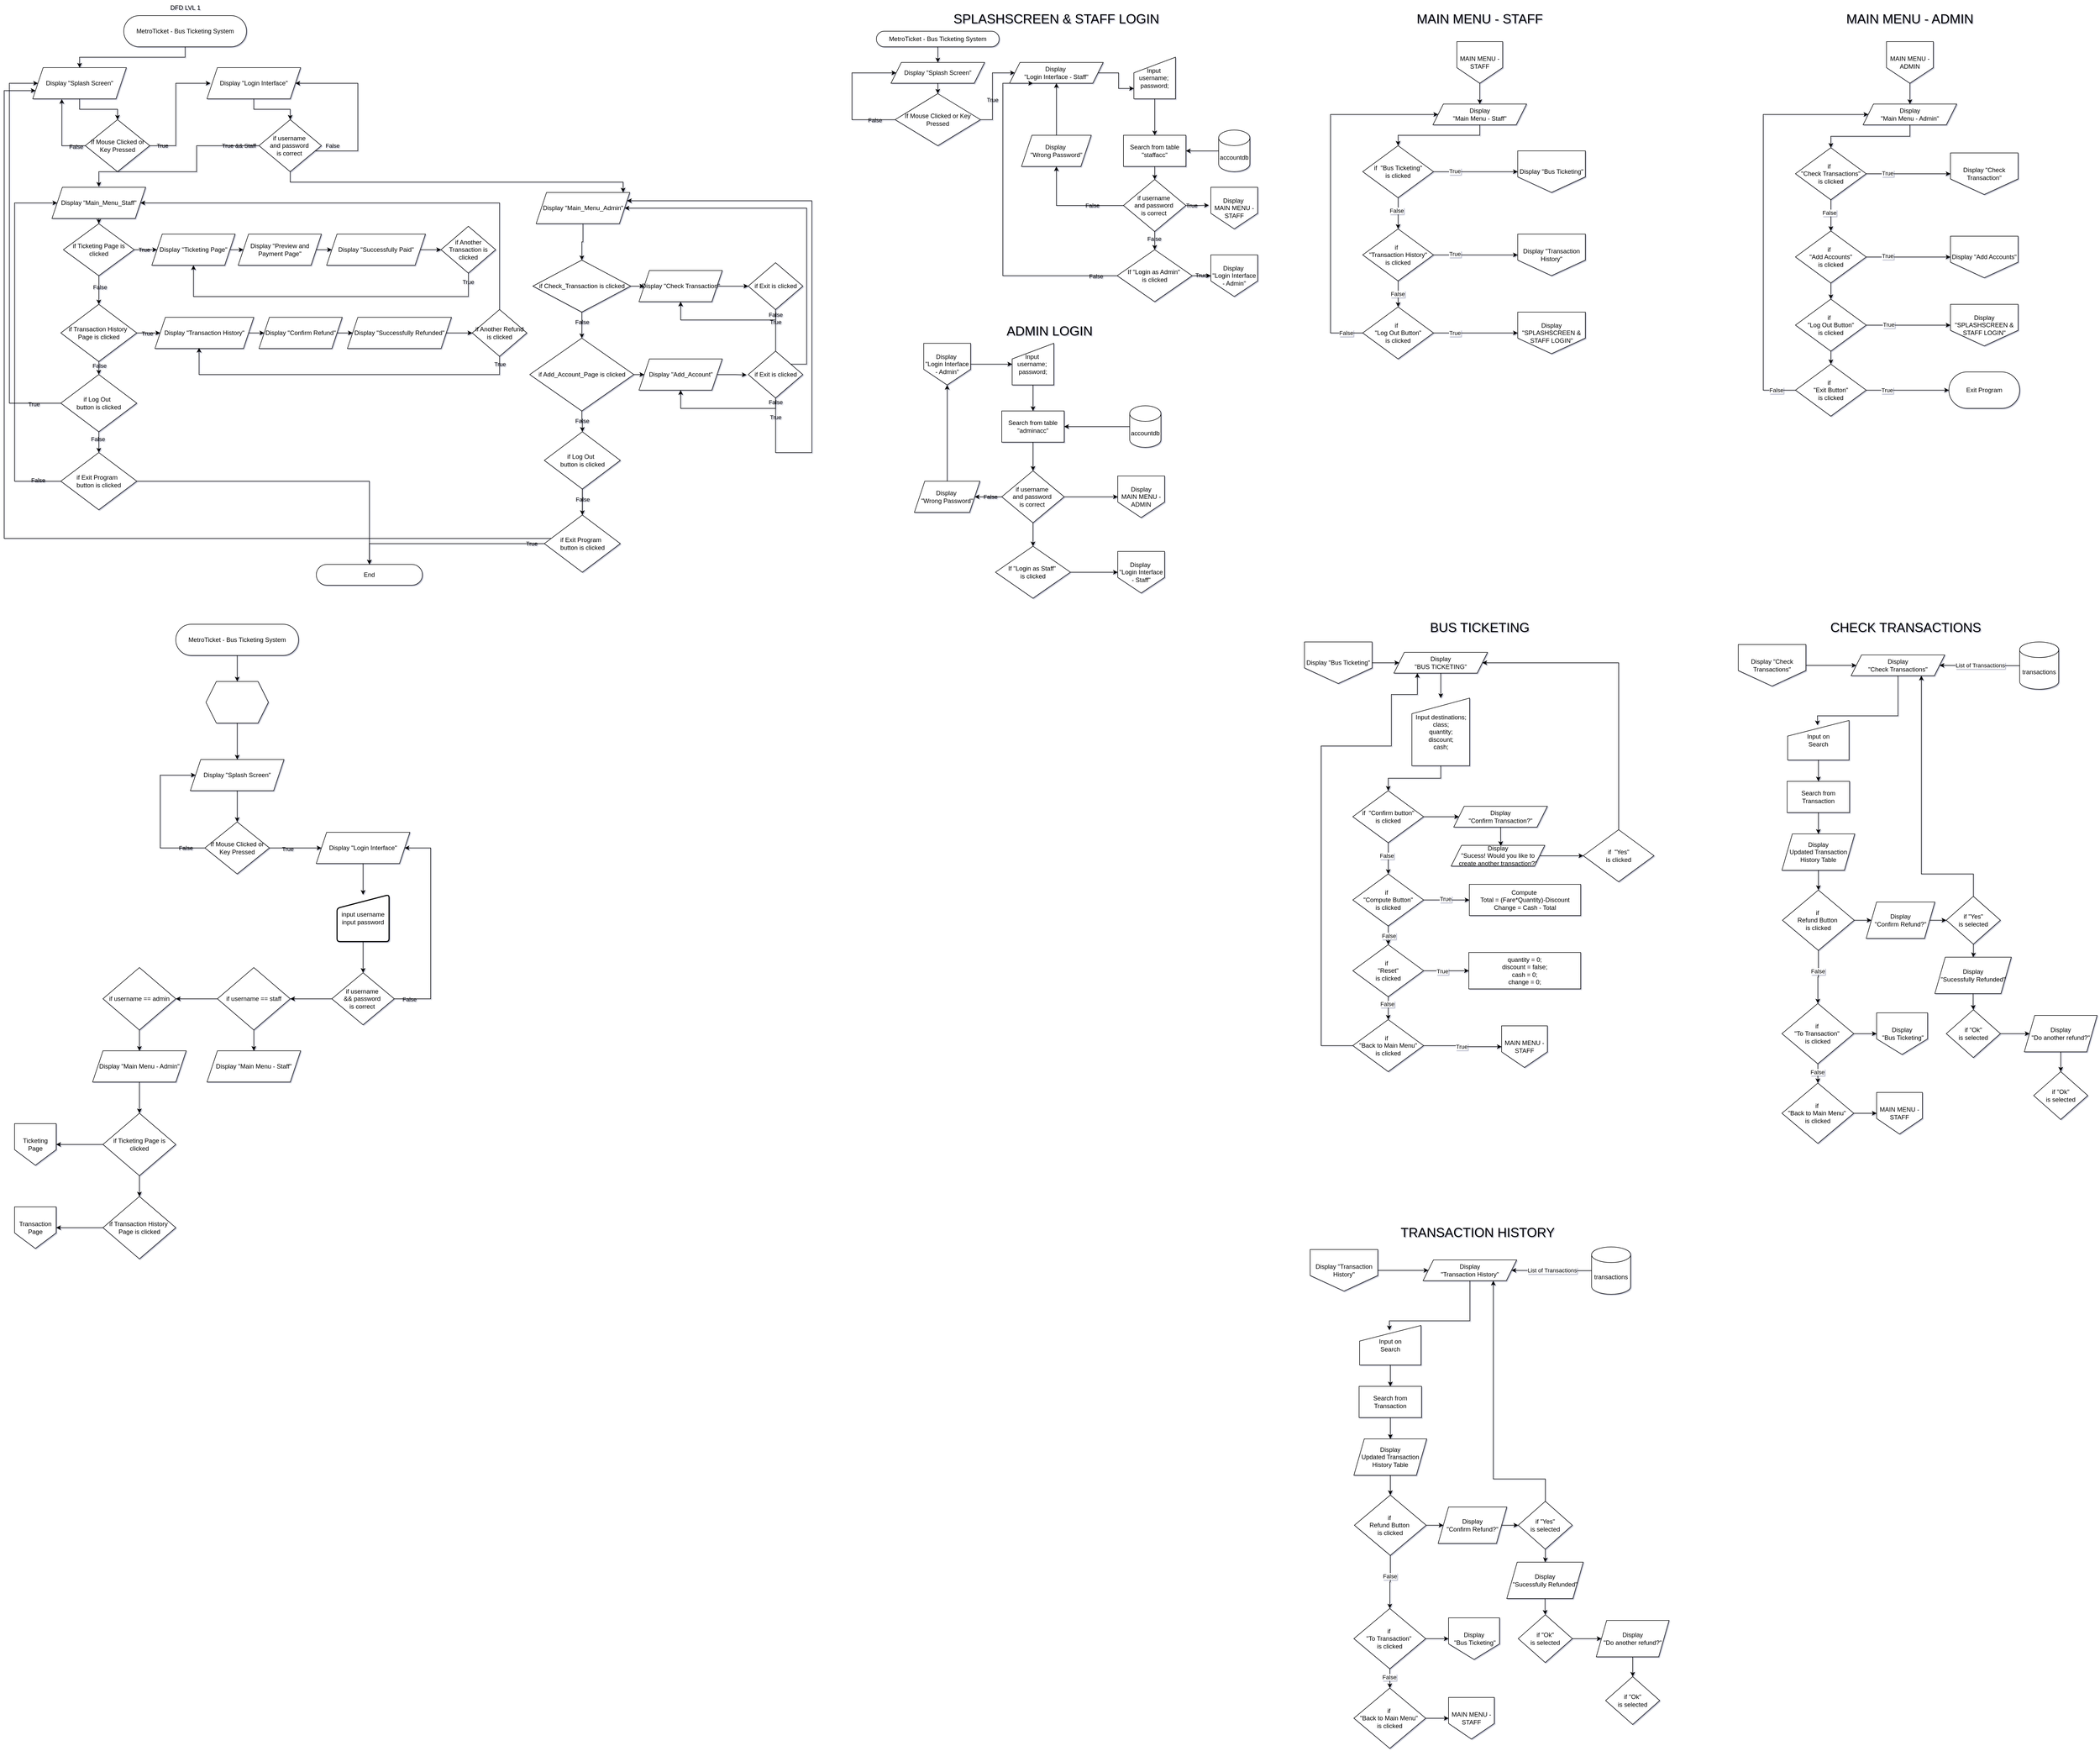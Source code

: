 <mxfile version="24.4.0" type="github">
  <diagram id="C5RBs43oDa-KdzZeNtuy" name="Page-1">
    <mxGraphModel dx="5277" dy="878" grid="0" gridSize="10" guides="1" tooltips="1" connect="1" arrows="1" fold="1" page="1" pageScale="1" pageWidth="827" pageHeight="1169" background="none" math="0" shadow="1">
      <root>
        <mxCell id="WIyWlLk6GJQsqaUBKTNV-0" />
        <mxCell id="WIyWlLk6GJQsqaUBKTNV-1" parent="WIyWlLk6GJQsqaUBKTNV-0" />
        <mxCell id="UbxMJG0Ne-6nqF-24o97-23" style="edgeStyle=orthogonalEdgeStyle;rounded=0;orthogonalLoop=1;jettySize=auto;html=1;entryX=0.5;entryY=0;entryDx=0;entryDy=0;labelBackgroundColor=none;fontColor=default;" parent="WIyWlLk6GJQsqaUBKTNV-1" source="WIyWlLk6GJQsqaUBKTNV-3" target="UbxMJG0Ne-6nqF-24o97-22" edge="1">
          <mxGeometry relative="1" as="geometry" />
        </mxCell>
        <mxCell id="WIyWlLk6GJQsqaUBKTNV-3" value="&lt;span class=&quot;OYPEnA text-decoration-none text-strikethrough-none&quot;&gt;MetroTicket -&amp;nbsp;&lt;/span&gt;Bus Ticketing System" style="rounded=1;whiteSpace=wrap;html=1;fontSize=12;glass=0;strokeWidth=1;shadow=0;arcSize=50;labelBackgroundColor=none;" parent="WIyWlLk6GJQsqaUBKTNV-1" vertex="1">
          <mxGeometry x="-3020.06" y="30" width="236" height="60" as="geometry" />
        </mxCell>
        <mxCell id="UbxMJG0Ne-6nqF-24o97-97" style="edgeStyle=orthogonalEdgeStyle;rounded=0;orthogonalLoop=1;jettySize=auto;html=1;entryX=0.5;entryY=0;entryDx=0;entryDy=0;labelBackgroundColor=none;fontColor=default;" parent="WIyWlLk6GJQsqaUBKTNV-1" source="WWSJBBc85hv_7WORX7Hr-0" target="UbxMJG0Ne-6nqF-24o97-1" edge="1">
          <mxGeometry relative="1" as="geometry" />
        </mxCell>
        <mxCell id="WWSJBBc85hv_7WORX7Hr-0" value="Display &quot;Login Interface&quot;" style="shape=parallelogram;perimeter=parallelogramPerimeter;whiteSpace=wrap;html=1;fixedSize=1;labelBackgroundColor=none;" parent="WIyWlLk6GJQsqaUBKTNV-1" vertex="1">
          <mxGeometry x="-2860.06" y="130" width="180" height="60" as="geometry" />
        </mxCell>
        <mxCell id="WWSJBBc85hv_7WORX7Hr-4" value="End" style="rounded=1;whiteSpace=wrap;html=1;fontSize=12;glass=0;strokeWidth=1;shadow=0;arcSize=50;labelBackgroundColor=none;" parent="WIyWlLk6GJQsqaUBKTNV-1" vertex="1">
          <mxGeometry x="-2649.86" y="1085" width="204" height="40" as="geometry" />
        </mxCell>
        <mxCell id="UbxMJG0Ne-6nqF-24o97-50" value="" style="edgeStyle=orthogonalEdgeStyle;rounded=0;orthogonalLoop=1;jettySize=auto;html=1;labelBackgroundColor=none;fontColor=default;" parent="WIyWlLk6GJQsqaUBKTNV-1" source="UbxMJG0Ne-6nqF-24o97-0" target="UbxMJG0Ne-6nqF-24o97-49" edge="1">
          <mxGeometry relative="1" as="geometry" />
        </mxCell>
        <mxCell id="UbxMJG0Ne-6nqF-24o97-0" value="Display &quot;Main_Menu_Staff&quot;" style="shape=parallelogram;perimeter=parallelogramPerimeter;whiteSpace=wrap;html=1;fixedSize=1;labelBackgroundColor=none;" parent="WIyWlLk6GJQsqaUBKTNV-1" vertex="1">
          <mxGeometry x="-3158.06" y="360" width="180" height="60" as="geometry" />
        </mxCell>
        <mxCell id="UbxMJG0Ne-6nqF-24o97-95" style="edgeStyle=orthogonalEdgeStyle;rounded=0;orthogonalLoop=1;jettySize=auto;html=1;entryX=1;entryY=0.5;entryDx=0;entryDy=0;labelBackgroundColor=none;fontColor=default;" parent="WIyWlLk6GJQsqaUBKTNV-1" source="UbxMJG0Ne-6nqF-24o97-1" target="WWSJBBc85hv_7WORX7Hr-0" edge="1">
          <mxGeometry relative="1" as="geometry">
            <Array as="points">
              <mxPoint x="-2570.06" y="290" />
              <mxPoint x="-2570.06" y="160" />
            </Array>
          </mxGeometry>
        </mxCell>
        <mxCell id="UbxMJG0Ne-6nqF-24o97-96" value="False" style="edgeLabel;html=1;align=center;verticalAlign=middle;resizable=0;points=[];labelBackgroundColor=none;" parent="UbxMJG0Ne-6nqF-24o97-95" vertex="1" connectable="0">
          <mxGeometry x="-0.798" y="2" relative="1" as="geometry">
            <mxPoint x="-1" y="-8" as="offset" />
          </mxGeometry>
        </mxCell>
        <mxCell id="UbxMJG0Ne-6nqF-24o97-98" style="edgeStyle=orthogonalEdgeStyle;rounded=0;orthogonalLoop=1;jettySize=auto;html=1;labelBackgroundColor=none;fontColor=default;" parent="WIyWlLk6GJQsqaUBKTNV-1" edge="1">
          <mxGeometry relative="1" as="geometry">
            <mxPoint x="-2748.06" y="280" as="sourcePoint" />
            <mxPoint x="-3068.06" y="359" as="targetPoint" />
            <Array as="points">
              <mxPoint x="-2880.06" y="280" />
              <mxPoint x="-2880.06" y="330" />
              <mxPoint x="-3068.06" y="330" />
            </Array>
          </mxGeometry>
        </mxCell>
        <mxCell id="UbxMJG0Ne-6nqF-24o97-99" value="True &amp;amp;&amp;amp; Staff" style="edgeLabel;html=1;align=center;verticalAlign=middle;resizable=0;points=[];labelBackgroundColor=none;" parent="UbxMJG0Ne-6nqF-24o97-98" vertex="1" connectable="0">
          <mxGeometry x="-0.796" y="-1" relative="1" as="geometry">
            <mxPoint x="-11" y="1" as="offset" />
          </mxGeometry>
        </mxCell>
        <mxCell id="tPSu3oZ3tx6b80InxsJo-1" style="edgeStyle=orthogonalEdgeStyle;rounded=0;orthogonalLoop=1;jettySize=auto;html=1;labelBackgroundColor=none;fontColor=default;" parent="WIyWlLk6GJQsqaUBKTNV-1" source="UbxMJG0Ne-6nqF-24o97-1" target="tPSu3oZ3tx6b80InxsJo-0" edge="1">
          <mxGeometry relative="1" as="geometry">
            <Array as="points">
              <mxPoint x="-2700.06" y="350" />
              <mxPoint x="-2060.06" y="350" />
            </Array>
          </mxGeometry>
        </mxCell>
        <mxCell id="UbxMJG0Ne-6nqF-24o97-1" value="if username&amp;nbsp;&lt;div&gt;and password&amp;nbsp;&lt;/div&gt;&lt;div&gt;is correct&amp;nbsp;&lt;/div&gt;" style="rhombus;whiteSpace=wrap;html=1;labelBackgroundColor=none;" parent="WIyWlLk6GJQsqaUBKTNV-1" vertex="1">
          <mxGeometry x="-2760.06" y="230" width="120" height="100" as="geometry" />
        </mxCell>
        <mxCell id="UbxMJG0Ne-6nqF-24o97-15" style="edgeStyle=orthogonalEdgeStyle;rounded=0;orthogonalLoop=1;jettySize=auto;html=1;labelBackgroundColor=none;fontColor=default;" parent="WIyWlLk6GJQsqaUBKTNV-1" source="UbxMJG0Ne-6nqF-24o97-13" target="UbxMJG0Ne-6nqF-24o97-14" edge="1">
          <mxGeometry relative="1" as="geometry" />
        </mxCell>
        <mxCell id="UbxMJG0Ne-6nqF-24o97-13" value="Display &quot;Ticketing Page&quot;" style="shape=parallelogram;perimeter=parallelogramPerimeter;whiteSpace=wrap;html=1;fixedSize=1;labelBackgroundColor=none;" parent="WIyWlLk6GJQsqaUBKTNV-1" vertex="1">
          <mxGeometry x="-2966.06" y="450" width="160" height="60" as="geometry" />
        </mxCell>
        <mxCell id="UbxMJG0Ne-6nqF-24o97-19" style="edgeStyle=orthogonalEdgeStyle;rounded=0;orthogonalLoop=1;jettySize=auto;html=1;entryX=0;entryY=0.5;entryDx=0;entryDy=0;labelBackgroundColor=none;fontColor=default;" parent="WIyWlLk6GJQsqaUBKTNV-1" source="UbxMJG0Ne-6nqF-24o97-14" target="UbxMJG0Ne-6nqF-24o97-18" edge="1">
          <mxGeometry relative="1" as="geometry" />
        </mxCell>
        <mxCell id="UbxMJG0Ne-6nqF-24o97-14" value="Display &quot;Preview and Payment Page&quot;" style="shape=parallelogram;perimeter=parallelogramPerimeter;whiteSpace=wrap;html=1;fixedSize=1;labelBackgroundColor=none;" parent="WIyWlLk6GJQsqaUBKTNV-1" vertex="1">
          <mxGeometry x="-2800.06" y="450" width="160" height="60" as="geometry" />
        </mxCell>
        <mxCell id="UbxMJG0Ne-6nqF-24o97-100" style="edgeStyle=orthogonalEdgeStyle;rounded=0;orthogonalLoop=1;jettySize=auto;html=1;entryX=0;entryY=0.5;entryDx=0;entryDy=0;labelBackgroundColor=none;fontColor=default;" parent="WIyWlLk6GJQsqaUBKTNV-1" source="UbxMJG0Ne-6nqF-24o97-18" target="UbxMJG0Ne-6nqF-24o97-67" edge="1">
          <mxGeometry relative="1" as="geometry" />
        </mxCell>
        <mxCell id="UbxMJG0Ne-6nqF-24o97-18" value="Display &quot;Successfully Paid&quot;" style="shape=parallelogram;perimeter=parallelogramPerimeter;whiteSpace=wrap;html=1;fixedSize=1;labelBackgroundColor=none;" parent="WIyWlLk6GJQsqaUBKTNV-1" vertex="1">
          <mxGeometry x="-2630.06" y="450" width="190" height="60" as="geometry" />
        </mxCell>
        <mxCell id="UbxMJG0Ne-6nqF-24o97-42" value="" style="edgeStyle=orthogonalEdgeStyle;rounded=0;orthogonalLoop=1;jettySize=auto;html=1;labelBackgroundColor=none;fontColor=default;" parent="WIyWlLk6GJQsqaUBKTNV-1" source="UbxMJG0Ne-6nqF-24o97-22" target="UbxMJG0Ne-6nqF-24o97-41" edge="1">
          <mxGeometry relative="1" as="geometry" />
        </mxCell>
        <mxCell id="UbxMJG0Ne-6nqF-24o97-22" value="Display &quot;Splash Screen&quot;" style="shape=parallelogram;perimeter=parallelogramPerimeter;whiteSpace=wrap;html=1;fixedSize=1;labelBackgroundColor=none;" parent="WIyWlLk6GJQsqaUBKTNV-1" vertex="1">
          <mxGeometry x="-3195.06" y="130" width="180" height="60" as="geometry" />
        </mxCell>
        <mxCell id="UbxMJG0Ne-6nqF-24o97-93" style="edgeStyle=orthogonalEdgeStyle;rounded=0;orthogonalLoop=1;jettySize=auto;html=1;labelBackgroundColor=none;fontColor=default;" parent="WIyWlLk6GJQsqaUBKTNV-1" edge="1">
          <mxGeometry relative="1" as="geometry">
            <mxPoint x="-2970.06" y="280" as="sourcePoint" />
            <mxPoint x="-2853.393" y="160" as="targetPoint" />
            <Array as="points">
              <mxPoint x="-2920.06" y="280" />
              <mxPoint x="-2920.06" y="160" />
            </Array>
          </mxGeometry>
        </mxCell>
        <mxCell id="UbxMJG0Ne-6nqF-24o97-94" value="True" style="edgeLabel;html=1;align=center;verticalAlign=middle;resizable=0;points=[];labelBackgroundColor=none;" parent="UbxMJG0Ne-6nqF-24o97-93" vertex="1" connectable="0">
          <mxGeometry x="-0.803" relative="1" as="geometry">
            <mxPoint as="offset" />
          </mxGeometry>
        </mxCell>
        <mxCell id="UbxMJG0Ne-6nqF-24o97-41" value="If Mouse Clicked or Key Pressed" style="rhombus;whiteSpace=wrap;html=1;labelBackgroundColor=none;" parent="WIyWlLk6GJQsqaUBKTNV-1" vertex="1">
          <mxGeometry x="-3094.06" y="230" width="124" height="100" as="geometry" />
        </mxCell>
        <mxCell id="UbxMJG0Ne-6nqF-24o97-52" style="edgeStyle=orthogonalEdgeStyle;rounded=0;orthogonalLoop=1;jettySize=auto;html=1;entryX=0.5;entryY=0;entryDx=0;entryDy=0;labelBackgroundColor=none;fontColor=default;" parent="WIyWlLk6GJQsqaUBKTNV-1" source="UbxMJG0Ne-6nqF-24o97-49" target="UbxMJG0Ne-6nqF-24o97-51" edge="1">
          <mxGeometry relative="1" as="geometry" />
        </mxCell>
        <mxCell id="UbxMJG0Ne-6nqF-24o97-106" value="False" style="edgeLabel;html=1;align=center;verticalAlign=middle;resizable=0;points=[];labelBackgroundColor=none;" parent="UbxMJG0Ne-6nqF-24o97-52" vertex="1" connectable="0">
          <mxGeometry x="-0.212" y="2" relative="1" as="geometry">
            <mxPoint as="offset" />
          </mxGeometry>
        </mxCell>
        <mxCell id="UbxMJG0Ne-6nqF-24o97-63" style="edgeStyle=orthogonalEdgeStyle;rounded=0;orthogonalLoop=1;jettySize=auto;html=1;entryX=0;entryY=0.5;entryDx=0;entryDy=0;labelBackgroundColor=none;fontColor=default;" parent="WIyWlLk6GJQsqaUBKTNV-1" source="UbxMJG0Ne-6nqF-24o97-49" target="UbxMJG0Ne-6nqF-24o97-13" edge="1">
          <mxGeometry relative="1" as="geometry" />
        </mxCell>
        <mxCell id="UbxMJG0Ne-6nqF-24o97-64" value="True" style="edgeLabel;html=1;align=center;verticalAlign=middle;resizable=0;points=[];labelBackgroundColor=none;" parent="UbxMJG0Ne-6nqF-24o97-63" vertex="1" connectable="0">
          <mxGeometry x="-0.253" relative="1" as="geometry">
            <mxPoint as="offset" />
          </mxGeometry>
        </mxCell>
        <mxCell id="UbxMJG0Ne-6nqF-24o97-49" value="if Ticketing Page is clicked" style="rhombus;whiteSpace=wrap;html=1;labelBackgroundColor=none;" parent="WIyWlLk6GJQsqaUBKTNV-1" vertex="1">
          <mxGeometry x="-3136.06" y="430" width="136" height="100" as="geometry" />
        </mxCell>
        <mxCell id="UbxMJG0Ne-6nqF-24o97-54" style="edgeStyle=orthogonalEdgeStyle;rounded=0;orthogonalLoop=1;jettySize=auto;html=1;labelBackgroundColor=none;fontColor=default;" parent="WIyWlLk6GJQsqaUBKTNV-1" source="UbxMJG0Ne-6nqF-24o97-51" target="UbxMJG0Ne-6nqF-24o97-53" edge="1">
          <mxGeometry relative="1" as="geometry" />
        </mxCell>
        <mxCell id="UbxMJG0Ne-6nqF-24o97-107" value="False" style="edgeLabel;html=1;align=center;verticalAlign=middle;resizable=0;points=[];labelBackgroundColor=none;" parent="UbxMJG0Ne-6nqF-24o97-54" vertex="1" connectable="0">
          <mxGeometry x="0.358" y="1" relative="1" as="geometry">
            <mxPoint as="offset" />
          </mxGeometry>
        </mxCell>
        <mxCell id="UbxMJG0Ne-6nqF-24o97-74" style="edgeStyle=orthogonalEdgeStyle;rounded=0;orthogonalLoop=1;jettySize=auto;html=1;entryX=0;entryY=0.5;entryDx=0;entryDy=0;labelBackgroundColor=none;fontColor=default;" parent="WIyWlLk6GJQsqaUBKTNV-1" source="UbxMJG0Ne-6nqF-24o97-51" target="UbxMJG0Ne-6nqF-24o97-73" edge="1">
          <mxGeometry relative="1" as="geometry" />
        </mxCell>
        <mxCell id="UbxMJG0Ne-6nqF-24o97-77" value="True" style="edgeLabel;html=1;align=center;verticalAlign=middle;resizable=0;points=[];labelBackgroundColor=none;" parent="UbxMJG0Ne-6nqF-24o97-74" vertex="1" connectable="0">
          <mxGeometry x="-0.291" y="-1" relative="1" as="geometry">
            <mxPoint as="offset" />
          </mxGeometry>
        </mxCell>
        <mxCell id="UbxMJG0Ne-6nqF-24o97-51" value="if Transaction History&amp;nbsp;&lt;div&gt;Page is clicked&lt;/div&gt;" style="rhombus;whiteSpace=wrap;html=1;labelBackgroundColor=none;" parent="WIyWlLk6GJQsqaUBKTNV-1" vertex="1">
          <mxGeometry x="-3141.06" y="585" width="146" height="110" as="geometry" />
        </mxCell>
        <mxCell id="UbxMJG0Ne-6nqF-24o97-58" style="edgeStyle=orthogonalEdgeStyle;rounded=0;orthogonalLoop=1;jettySize=auto;html=1;entryX=0.5;entryY=0;entryDx=0;entryDy=0;labelBackgroundColor=none;fontColor=default;" parent="WIyWlLk6GJQsqaUBKTNV-1" source="UbxMJG0Ne-6nqF-24o97-53" target="UbxMJG0Ne-6nqF-24o97-57" edge="1">
          <mxGeometry relative="1" as="geometry" />
        </mxCell>
        <mxCell id="UbxMJG0Ne-6nqF-24o97-105" value="False" style="edgeLabel;html=1;align=center;verticalAlign=middle;resizable=0;points=[];labelBackgroundColor=none;" parent="UbxMJG0Ne-6nqF-24o97-58" vertex="1" connectable="0">
          <mxGeometry x="-0.303" y="-2" relative="1" as="geometry">
            <mxPoint as="offset" />
          </mxGeometry>
        </mxCell>
        <mxCell id="UbxMJG0Ne-6nqF-24o97-103" style="edgeStyle=orthogonalEdgeStyle;rounded=0;orthogonalLoop=1;jettySize=auto;html=1;entryX=0;entryY=0.5;entryDx=0;entryDy=0;labelBackgroundColor=none;fontColor=default;" parent="WIyWlLk6GJQsqaUBKTNV-1" source="UbxMJG0Ne-6nqF-24o97-53" target="UbxMJG0Ne-6nqF-24o97-22" edge="1">
          <mxGeometry relative="1" as="geometry">
            <Array as="points">
              <mxPoint x="-3240.06" y="775" />
              <mxPoint x="-3240.06" y="160" />
            </Array>
          </mxGeometry>
        </mxCell>
        <mxCell id="UbxMJG0Ne-6nqF-24o97-104" value="True" style="edgeLabel;html=1;align=center;verticalAlign=middle;resizable=0;points=[];labelBackgroundColor=none;" parent="UbxMJG0Ne-6nqF-24o97-103" vertex="1" connectable="0">
          <mxGeometry x="-0.863" y="2" relative="1" as="geometry">
            <mxPoint as="offset" />
          </mxGeometry>
        </mxCell>
        <mxCell id="UbxMJG0Ne-6nqF-24o97-53" value="if Log Out&amp;nbsp;&amp;nbsp;&lt;div&gt;button is clicked&lt;/div&gt;" style="rhombus;whiteSpace=wrap;html=1;labelBackgroundColor=none;" parent="WIyWlLk6GJQsqaUBKTNV-1" vertex="1">
          <mxGeometry x="-3141.06" y="720" width="146" height="110" as="geometry" />
        </mxCell>
        <mxCell id="UbxMJG0Ne-6nqF-24o97-59" style="edgeStyle=orthogonalEdgeStyle;rounded=0;orthogonalLoop=1;jettySize=auto;html=1;entryX=0.5;entryY=0;entryDx=0;entryDy=0;labelBackgroundColor=none;fontColor=default;" parent="WIyWlLk6GJQsqaUBKTNV-1" source="UbxMJG0Ne-6nqF-24o97-57" target="WWSJBBc85hv_7WORX7Hr-4" edge="1">
          <mxGeometry relative="1" as="geometry" />
        </mxCell>
        <mxCell id="UbxMJG0Ne-6nqF-24o97-60" value="True" style="edgeLabel;html=1;align=center;verticalAlign=middle;resizable=0;points=[];labelBackgroundColor=none;" parent="UbxMJG0Ne-6nqF-24o97-59" vertex="1" connectable="0">
          <mxGeometry x="-0.146" relative="1" as="geometry">
            <mxPoint x="-308" as="offset" />
          </mxGeometry>
        </mxCell>
        <mxCell id="UbxMJG0Ne-6nqF-24o97-108" style="edgeStyle=orthogonalEdgeStyle;rounded=0;orthogonalLoop=1;jettySize=auto;html=1;entryX=0;entryY=0.5;entryDx=0;entryDy=0;labelBackgroundColor=none;fontColor=default;" parent="WIyWlLk6GJQsqaUBKTNV-1" source="UbxMJG0Ne-6nqF-24o97-57" target="UbxMJG0Ne-6nqF-24o97-0" edge="1">
          <mxGeometry relative="1" as="geometry">
            <Array as="points">
              <mxPoint x="-3230.06" y="925" />
              <mxPoint x="-3230.06" y="390" />
            </Array>
          </mxGeometry>
        </mxCell>
        <mxCell id="UbxMJG0Ne-6nqF-24o97-109" value="False" style="edgeLabel;html=1;align=center;verticalAlign=middle;resizable=0;points=[];labelBackgroundColor=none;" parent="UbxMJG0Ne-6nqF-24o97-108" vertex="1" connectable="0">
          <mxGeometry x="-0.875" y="-2" relative="1" as="geometry">
            <mxPoint as="offset" />
          </mxGeometry>
        </mxCell>
        <mxCell id="UbxMJG0Ne-6nqF-24o97-57" value="if Exit Program&amp;nbsp;&amp;nbsp;&lt;div&gt;button is clicked&lt;/div&gt;" style="rhombus;whiteSpace=wrap;html=1;labelBackgroundColor=none;" parent="WIyWlLk6GJQsqaUBKTNV-1" vertex="1">
          <mxGeometry x="-3141.06" y="870" width="146" height="110" as="geometry" />
        </mxCell>
        <mxCell id="UbxMJG0Ne-6nqF-24o97-71" style="edgeStyle=orthogonalEdgeStyle;rounded=0;orthogonalLoop=1;jettySize=auto;html=1;entryX=0.5;entryY=1;entryDx=0;entryDy=0;exitX=0.5;exitY=1;exitDx=0;exitDy=0;labelBackgroundColor=none;fontColor=default;" parent="WIyWlLk6GJQsqaUBKTNV-1" source="UbxMJG0Ne-6nqF-24o97-67" target="UbxMJG0Ne-6nqF-24o97-13" edge="1">
          <mxGeometry relative="1" as="geometry">
            <Array as="points">
              <mxPoint x="-2358.06" y="570" />
              <mxPoint x="-2886.06" y="570" />
            </Array>
          </mxGeometry>
        </mxCell>
        <mxCell id="UbxMJG0Ne-6nqF-24o97-72" value="True" style="edgeLabel;html=1;align=center;verticalAlign=middle;resizable=0;points=[];labelBackgroundColor=none;" parent="UbxMJG0Ne-6nqF-24o97-71" vertex="1" connectable="0">
          <mxGeometry x="-0.948" y="-1" relative="1" as="geometry">
            <mxPoint as="offset" />
          </mxGeometry>
        </mxCell>
        <mxCell id="UbxMJG0Ne-6nqF-24o97-67" value="if Another Transaction is clicked" style="rhombus;whiteSpace=wrap;html=1;labelBackgroundColor=none;" parent="WIyWlLk6GJQsqaUBKTNV-1" vertex="1">
          <mxGeometry x="-2410.06" y="435" width="105" height="90" as="geometry" />
        </mxCell>
        <mxCell id="UbxMJG0Ne-6nqF-24o97-76" style="edgeStyle=orthogonalEdgeStyle;rounded=0;orthogonalLoop=1;jettySize=auto;html=1;labelBackgroundColor=none;fontColor=default;" parent="WIyWlLk6GJQsqaUBKTNV-1" source="UbxMJG0Ne-6nqF-24o97-73" target="UbxMJG0Ne-6nqF-24o97-75" edge="1">
          <mxGeometry relative="1" as="geometry" />
        </mxCell>
        <mxCell id="UbxMJG0Ne-6nqF-24o97-73" value="Display &quot;Transaction History&quot;" style="shape=parallelogram;perimeter=parallelogramPerimeter;whiteSpace=wrap;html=1;fixedSize=1;labelBackgroundColor=none;" parent="WIyWlLk6GJQsqaUBKTNV-1" vertex="1">
          <mxGeometry x="-2960.06" y="610" width="190" height="60" as="geometry" />
        </mxCell>
        <mxCell id="UbxMJG0Ne-6nqF-24o97-79" style="edgeStyle=orthogonalEdgeStyle;rounded=0;orthogonalLoop=1;jettySize=auto;html=1;labelBackgroundColor=none;fontColor=default;" parent="WIyWlLk6GJQsqaUBKTNV-1" source="UbxMJG0Ne-6nqF-24o97-75" target="UbxMJG0Ne-6nqF-24o97-78" edge="1">
          <mxGeometry relative="1" as="geometry" />
        </mxCell>
        <mxCell id="UbxMJG0Ne-6nqF-24o97-75" value="Display &quot;Confirm Refund&quot;" style="shape=parallelogram;perimeter=parallelogramPerimeter;whiteSpace=wrap;html=1;fixedSize=1;labelBackgroundColor=none;" parent="WIyWlLk6GJQsqaUBKTNV-1" vertex="1">
          <mxGeometry x="-2760.06" y="610" width="160" height="60" as="geometry" />
        </mxCell>
        <mxCell id="UbxMJG0Ne-6nqF-24o97-81" style="edgeStyle=orthogonalEdgeStyle;rounded=0;orthogonalLoop=1;jettySize=auto;html=1;entryX=0;entryY=0.5;entryDx=0;entryDy=0;labelBackgroundColor=none;fontColor=default;" parent="WIyWlLk6GJQsqaUBKTNV-1" source="UbxMJG0Ne-6nqF-24o97-78" target="UbxMJG0Ne-6nqF-24o97-80" edge="1">
          <mxGeometry relative="1" as="geometry" />
        </mxCell>
        <mxCell id="UbxMJG0Ne-6nqF-24o97-78" value="Display &quot;Successfully Refunded&quot;" style="shape=parallelogram;perimeter=parallelogramPerimeter;whiteSpace=wrap;html=1;fixedSize=1;labelBackgroundColor=none;" parent="WIyWlLk6GJQsqaUBKTNV-1" vertex="1">
          <mxGeometry x="-2590.06" y="610" width="200" height="60" as="geometry" />
        </mxCell>
        <mxCell id="UbxMJG0Ne-6nqF-24o97-90" style="edgeStyle=orthogonalEdgeStyle;rounded=0;orthogonalLoop=1;jettySize=auto;html=1;entryX=1;entryY=0.5;entryDx=0;entryDy=0;labelBackgroundColor=none;fontColor=default;" parent="WIyWlLk6GJQsqaUBKTNV-1" source="UbxMJG0Ne-6nqF-24o97-80" target="UbxMJG0Ne-6nqF-24o97-0" edge="1">
          <mxGeometry relative="1" as="geometry">
            <Array as="points">
              <mxPoint x="-2298.06" y="390" />
            </Array>
          </mxGeometry>
        </mxCell>
        <mxCell id="UbxMJG0Ne-6nqF-24o97-80" value="if Another Refund is clicked" style="rhombus;whiteSpace=wrap;html=1;labelBackgroundColor=none;" parent="WIyWlLk6GJQsqaUBKTNV-1" vertex="1">
          <mxGeometry x="-2350.06" y="595" width="105" height="90" as="geometry" />
        </mxCell>
        <mxCell id="UbxMJG0Ne-6nqF-24o97-82" style="edgeStyle=orthogonalEdgeStyle;rounded=0;orthogonalLoop=1;jettySize=auto;html=1;entryX=0.446;entryY=0.979;entryDx=0;entryDy=0;entryPerimeter=0;exitX=0.5;exitY=1;exitDx=0;exitDy=0;labelBackgroundColor=none;fontColor=default;" parent="WIyWlLk6GJQsqaUBKTNV-1" source="UbxMJG0Ne-6nqF-24o97-80" target="UbxMJG0Ne-6nqF-24o97-73" edge="1">
          <mxGeometry relative="1" as="geometry">
            <mxPoint x="-2267.06" y="749" as="sourcePoint" />
            <Array as="points">
              <mxPoint x="-2298.06" y="720" />
              <mxPoint x="-2875.06" y="720" />
            </Array>
          </mxGeometry>
        </mxCell>
        <mxCell id="UbxMJG0Ne-6nqF-24o97-83" value="True" style="edgeLabel;html=1;align=center;verticalAlign=middle;resizable=0;points=[];labelBackgroundColor=none;" parent="UbxMJG0Ne-6nqF-24o97-82" vertex="1" connectable="0">
          <mxGeometry x="-0.956" relative="1" as="geometry">
            <mxPoint as="offset" />
          </mxGeometry>
        </mxCell>
        <mxCell id="UbxMJG0Ne-6nqF-24o97-91" style="edgeStyle=orthogonalEdgeStyle;rounded=0;orthogonalLoop=1;jettySize=auto;html=1;entryX=0.31;entryY=1.008;entryDx=0;entryDy=0;entryPerimeter=0;labelBackgroundColor=none;fontColor=default;" parent="WIyWlLk6GJQsqaUBKTNV-1" source="UbxMJG0Ne-6nqF-24o97-41" target="UbxMJG0Ne-6nqF-24o97-22" edge="1">
          <mxGeometry relative="1" as="geometry">
            <Array as="points">
              <mxPoint x="-3139.06" y="280" />
            </Array>
          </mxGeometry>
        </mxCell>
        <mxCell id="UbxMJG0Ne-6nqF-24o97-92" value="False" style="edgeLabel;html=1;align=center;verticalAlign=middle;resizable=0;points=[];labelBackgroundColor=none;" parent="UbxMJG0Ne-6nqF-24o97-91" vertex="1" connectable="0">
          <mxGeometry x="-0.722" y="2" relative="1" as="geometry">
            <mxPoint as="offset" />
          </mxGeometry>
        </mxCell>
        <mxCell id="W5-f4dSCplONxjTcOhTd-0" value="DFD LVL 1" style="text;html=1;align=center;verticalAlign=middle;resizable=0;points=[];autosize=1;strokeColor=none;fillColor=none;labelBackgroundColor=none;" parent="WIyWlLk6GJQsqaUBKTNV-1" vertex="1">
          <mxGeometry x="-2942.06" width="80" height="30" as="geometry" />
        </mxCell>
        <mxCell id="W5-f4dSCplONxjTcOhTd-3" style="edgeStyle=orthogonalEdgeStyle;rounded=0;orthogonalLoop=1;jettySize=auto;html=1;entryX=0.5;entryY=0;entryDx=0;entryDy=0;labelBackgroundColor=none;fontColor=default;" parent="WIyWlLk6GJQsqaUBKTNV-1" source="W5-f4dSCplONxjTcOhTd-1" target="W5-f4dSCplONxjTcOhTd-2" edge="1">
          <mxGeometry relative="1" as="geometry" />
        </mxCell>
        <mxCell id="W5-f4dSCplONxjTcOhTd-1" value="&lt;span class=&quot;OYPEnA text-decoration-none text-strikethrough-none&quot;&gt;MetroTicket -&amp;nbsp;&lt;/span&gt;Bus Ticketing System" style="rounded=1;whiteSpace=wrap;html=1;fontSize=12;glass=0;strokeWidth=1;shadow=0;arcSize=50;labelBackgroundColor=none;" parent="WIyWlLk6GJQsqaUBKTNV-1" vertex="1">
          <mxGeometry x="-2920" y="1200" width="236" height="60" as="geometry" />
        </mxCell>
        <mxCell id="W5-f4dSCplONxjTcOhTd-5" style="edgeStyle=orthogonalEdgeStyle;rounded=0;orthogonalLoop=1;jettySize=auto;html=1;entryX=0.5;entryY=0;entryDx=0;entryDy=0;labelBackgroundColor=none;fontColor=default;" parent="WIyWlLk6GJQsqaUBKTNV-1" source="W5-f4dSCplONxjTcOhTd-2" target="W5-f4dSCplONxjTcOhTd-4" edge="1">
          <mxGeometry relative="1" as="geometry" />
        </mxCell>
        <mxCell id="W5-f4dSCplONxjTcOhTd-2" value="" style="shape=hexagon;perimeter=hexagonPerimeter2;whiteSpace=wrap;html=1;fixedSize=1;labelBackgroundColor=none;" parent="WIyWlLk6GJQsqaUBKTNV-1" vertex="1">
          <mxGeometry x="-2862" y="1310" width="120" height="80" as="geometry" />
        </mxCell>
        <mxCell id="W5-f4dSCplONxjTcOhTd-7" style="edgeStyle=orthogonalEdgeStyle;rounded=0;orthogonalLoop=1;jettySize=auto;html=1;entryX=0.5;entryY=0;entryDx=0;entryDy=0;labelBackgroundColor=none;fontColor=default;" parent="WIyWlLk6GJQsqaUBKTNV-1" source="W5-f4dSCplONxjTcOhTd-4" target="W5-f4dSCplONxjTcOhTd-6" edge="1">
          <mxGeometry relative="1" as="geometry" />
        </mxCell>
        <mxCell id="W5-f4dSCplONxjTcOhTd-4" value="Display &quot;Splash Screen&quot;" style="shape=parallelogram;perimeter=parallelogramPerimeter;whiteSpace=wrap;html=1;fixedSize=1;labelBackgroundColor=none;" parent="WIyWlLk6GJQsqaUBKTNV-1" vertex="1">
          <mxGeometry x="-2892" y="1460" width="180" height="60" as="geometry" />
        </mxCell>
        <mxCell id="W5-f4dSCplONxjTcOhTd-8" style="edgeStyle=orthogonalEdgeStyle;rounded=0;orthogonalLoop=1;jettySize=auto;html=1;entryX=0;entryY=0.5;entryDx=0;entryDy=0;labelBackgroundColor=none;fontColor=default;" parent="WIyWlLk6GJQsqaUBKTNV-1" source="W5-f4dSCplONxjTcOhTd-6" target="W5-f4dSCplONxjTcOhTd-4" edge="1">
          <mxGeometry relative="1" as="geometry">
            <Array as="points">
              <mxPoint x="-2950" y="1630" />
              <mxPoint x="-2950" y="1490" />
            </Array>
          </mxGeometry>
        </mxCell>
        <mxCell id="W5-f4dSCplONxjTcOhTd-9" value="False" style="edgeLabel;html=1;align=center;verticalAlign=middle;resizable=0;points=[];labelBackgroundColor=none;" parent="W5-f4dSCplONxjTcOhTd-8" vertex="1" connectable="0">
          <mxGeometry x="-0.745" relative="1" as="geometry">
            <mxPoint as="offset" />
          </mxGeometry>
        </mxCell>
        <mxCell id="W5-f4dSCplONxjTcOhTd-13" style="edgeStyle=orthogonalEdgeStyle;rounded=0;orthogonalLoop=1;jettySize=auto;html=1;labelBackgroundColor=none;fontColor=default;" parent="WIyWlLk6GJQsqaUBKTNV-1" source="W5-f4dSCplONxjTcOhTd-6" target="W5-f4dSCplONxjTcOhTd-10" edge="1">
          <mxGeometry relative="1" as="geometry" />
        </mxCell>
        <mxCell id="W5-f4dSCplONxjTcOhTd-14" value="True" style="edgeLabel;html=1;align=center;verticalAlign=middle;resizable=0;points=[];labelBackgroundColor=none;" parent="W5-f4dSCplONxjTcOhTd-13" vertex="1" connectable="0">
          <mxGeometry x="-0.309" y="-2" relative="1" as="geometry">
            <mxPoint as="offset" />
          </mxGeometry>
        </mxCell>
        <mxCell id="W5-f4dSCplONxjTcOhTd-6" value="If Mouse Clicked or Key Pressed" style="rhombus;whiteSpace=wrap;html=1;labelBackgroundColor=none;" parent="WIyWlLk6GJQsqaUBKTNV-1" vertex="1">
          <mxGeometry x="-2864" y="1580" width="124" height="100" as="geometry" />
        </mxCell>
        <mxCell id="W5-f4dSCplONxjTcOhTd-16" style="edgeStyle=orthogonalEdgeStyle;rounded=0;orthogonalLoop=1;jettySize=auto;html=1;entryX=0.5;entryY=0;entryDx=0;entryDy=0;labelBackgroundColor=none;fontColor=default;" parent="WIyWlLk6GJQsqaUBKTNV-1" source="W5-f4dSCplONxjTcOhTd-21" target="W5-f4dSCplONxjTcOhTd-15" edge="1">
          <mxGeometry relative="1" as="geometry" />
        </mxCell>
        <mxCell id="W5-f4dSCplONxjTcOhTd-10" value="Display &quot;Login Interface&quot;" style="shape=parallelogram;perimeter=parallelogramPerimeter;whiteSpace=wrap;html=1;fixedSize=1;labelBackgroundColor=none;" parent="WIyWlLk6GJQsqaUBKTNV-1" vertex="1">
          <mxGeometry x="-2650" y="1600" width="180" height="60" as="geometry" />
        </mxCell>
        <mxCell id="W5-f4dSCplONxjTcOhTd-23" style="edgeStyle=orthogonalEdgeStyle;rounded=0;orthogonalLoop=1;jettySize=auto;html=1;entryX=1;entryY=0.5;entryDx=0;entryDy=0;exitX=1;exitY=0.5;exitDx=0;exitDy=0;labelBackgroundColor=none;fontColor=default;" parent="WIyWlLk6GJQsqaUBKTNV-1" source="W5-f4dSCplONxjTcOhTd-15" target="W5-f4dSCplONxjTcOhTd-10" edge="1">
          <mxGeometry relative="1" as="geometry">
            <Array as="points">
              <mxPoint x="-2430" y="1920" />
              <mxPoint x="-2430" y="1630" />
            </Array>
          </mxGeometry>
        </mxCell>
        <mxCell id="W5-f4dSCplONxjTcOhTd-24" value="False" style="edgeLabel;html=1;align=center;verticalAlign=middle;resizable=0;points=[];labelBackgroundColor=none;" parent="W5-f4dSCplONxjTcOhTd-23" vertex="1" connectable="0">
          <mxGeometry x="-0.859" y="-1" relative="1" as="geometry">
            <mxPoint as="offset" />
          </mxGeometry>
        </mxCell>
        <mxCell id="W5-f4dSCplONxjTcOhTd-31" value="" style="edgeStyle=orthogonalEdgeStyle;rounded=0;orthogonalLoop=1;jettySize=auto;html=1;labelBackgroundColor=none;fontColor=default;" parent="WIyWlLk6GJQsqaUBKTNV-1" source="W5-f4dSCplONxjTcOhTd-15" target="W5-f4dSCplONxjTcOhTd-30" edge="1">
          <mxGeometry relative="1" as="geometry" />
        </mxCell>
        <mxCell id="W5-f4dSCplONxjTcOhTd-15" value="if username&amp;nbsp;&lt;div&gt;&amp;amp;&amp;amp; password&amp;nbsp;&lt;/div&gt;&lt;div&gt;is correct&amp;nbsp;&lt;/div&gt;" style="rhombus;whiteSpace=wrap;html=1;labelBackgroundColor=none;" parent="WIyWlLk6GJQsqaUBKTNV-1" vertex="1">
          <mxGeometry x="-2620" y="1870" width="120" height="100" as="geometry" />
        </mxCell>
        <mxCell id="W5-f4dSCplONxjTcOhTd-22" value="" style="edgeStyle=orthogonalEdgeStyle;rounded=0;orthogonalLoop=1;jettySize=auto;html=1;entryX=0.5;entryY=0;entryDx=0;entryDy=0;labelBackgroundColor=none;fontColor=default;" parent="WIyWlLk6GJQsqaUBKTNV-1" source="W5-f4dSCplONxjTcOhTd-10" target="W5-f4dSCplONxjTcOhTd-21" edge="1">
          <mxGeometry relative="1" as="geometry">
            <mxPoint x="-2560" y="1660" as="sourcePoint" />
            <mxPoint x="-2620" y="1870" as="targetPoint" />
          </mxGeometry>
        </mxCell>
        <mxCell id="W5-f4dSCplONxjTcOhTd-21" value="input username&lt;div&gt;input password&lt;/div&gt;" style="html=1;strokeWidth=2;shape=manualInput;whiteSpace=wrap;rounded=1;size=26;arcSize=11;labelBackgroundColor=none;" parent="WIyWlLk6GJQsqaUBKTNV-1" vertex="1">
          <mxGeometry x="-2610" y="1720" width="100" height="90" as="geometry" />
        </mxCell>
        <mxCell id="W5-f4dSCplONxjTcOhTd-33" style="edgeStyle=orthogonalEdgeStyle;rounded=0;orthogonalLoop=1;jettySize=auto;html=1;entryX=1;entryY=0.5;entryDx=0;entryDy=0;labelBackgroundColor=none;fontColor=default;" parent="WIyWlLk6GJQsqaUBKTNV-1" source="W5-f4dSCplONxjTcOhTd-30" target="W5-f4dSCplONxjTcOhTd-32" edge="1">
          <mxGeometry relative="1" as="geometry" />
        </mxCell>
        <mxCell id="W5-f4dSCplONxjTcOhTd-35" style="edgeStyle=orthogonalEdgeStyle;rounded=0;orthogonalLoop=1;jettySize=auto;html=1;labelBackgroundColor=none;fontColor=default;" parent="WIyWlLk6GJQsqaUBKTNV-1" source="W5-f4dSCplONxjTcOhTd-30" target="W5-f4dSCplONxjTcOhTd-34" edge="1">
          <mxGeometry relative="1" as="geometry" />
        </mxCell>
        <mxCell id="W5-f4dSCplONxjTcOhTd-30" value="if username == staff" style="rhombus;whiteSpace=wrap;html=1;labelBackgroundColor=none;" parent="WIyWlLk6GJQsqaUBKTNV-1" vertex="1">
          <mxGeometry x="-2840" y="1860" width="140" height="120" as="geometry" />
        </mxCell>
        <mxCell id="W5-f4dSCplONxjTcOhTd-37" style="edgeStyle=orthogonalEdgeStyle;rounded=0;orthogonalLoop=1;jettySize=auto;html=1;entryX=0.5;entryY=0;entryDx=0;entryDy=0;labelBackgroundColor=none;fontColor=default;" parent="WIyWlLk6GJQsqaUBKTNV-1" source="W5-f4dSCplONxjTcOhTd-32" target="W5-f4dSCplONxjTcOhTd-36" edge="1">
          <mxGeometry relative="1" as="geometry" />
        </mxCell>
        <mxCell id="W5-f4dSCplONxjTcOhTd-32" value="if username == admin" style="rhombus;whiteSpace=wrap;html=1;labelBackgroundColor=none;" parent="WIyWlLk6GJQsqaUBKTNV-1" vertex="1">
          <mxGeometry x="-3060" y="1860" width="140" height="120" as="geometry" />
        </mxCell>
        <mxCell id="W5-f4dSCplONxjTcOhTd-34" value="Display &quot;Main Menu - Staff&quot;" style="shape=parallelogram;perimeter=parallelogramPerimeter;whiteSpace=wrap;html=1;fixedSize=1;labelBackgroundColor=none;" parent="WIyWlLk6GJQsqaUBKTNV-1" vertex="1">
          <mxGeometry x="-2860" y="2020" width="180" height="60" as="geometry" />
        </mxCell>
        <mxCell id="W5-f4dSCplONxjTcOhTd-43" style="edgeStyle=orthogonalEdgeStyle;rounded=0;orthogonalLoop=1;jettySize=auto;html=1;labelBackgroundColor=none;fontColor=default;" parent="WIyWlLk6GJQsqaUBKTNV-1" source="W5-f4dSCplONxjTcOhTd-36" target="W5-f4dSCplONxjTcOhTd-42" edge="1">
          <mxGeometry relative="1" as="geometry" />
        </mxCell>
        <mxCell id="W5-f4dSCplONxjTcOhTd-36" value="Display &quot;Main Menu - Admin&quot;" style="shape=parallelogram;perimeter=parallelogramPerimeter;whiteSpace=wrap;html=1;fixedSize=1;labelBackgroundColor=none;" parent="WIyWlLk6GJQsqaUBKTNV-1" vertex="1">
          <mxGeometry x="-3080" y="2020" width="180" height="60" as="geometry" />
        </mxCell>
        <mxCell id="W5-f4dSCplONxjTcOhTd-40" value="Ticketing Page" style="shape=offPageConnector;whiteSpace=wrap;html=1;labelBackgroundColor=none;" parent="WIyWlLk6GJQsqaUBKTNV-1" vertex="1">
          <mxGeometry x="-3230" y="2160" width="80" height="80" as="geometry" />
        </mxCell>
        <mxCell id="W5-f4dSCplONxjTcOhTd-44" style="edgeStyle=orthogonalEdgeStyle;rounded=0;orthogonalLoop=1;jettySize=auto;html=1;entryX=1;entryY=0.5;entryDx=0;entryDy=0;labelBackgroundColor=none;fontColor=default;" parent="WIyWlLk6GJQsqaUBKTNV-1" source="W5-f4dSCplONxjTcOhTd-42" target="W5-f4dSCplONxjTcOhTd-40" edge="1">
          <mxGeometry relative="1" as="geometry" />
        </mxCell>
        <mxCell id="W5-f4dSCplONxjTcOhTd-48" style="edgeStyle=orthogonalEdgeStyle;rounded=0;orthogonalLoop=1;jettySize=auto;html=1;entryX=0.5;entryY=0;entryDx=0;entryDy=0;labelBackgroundColor=none;fontColor=default;" parent="WIyWlLk6GJQsqaUBKTNV-1" source="W5-f4dSCplONxjTcOhTd-42" target="W5-f4dSCplONxjTcOhTd-47" edge="1">
          <mxGeometry relative="1" as="geometry" />
        </mxCell>
        <mxCell id="W5-f4dSCplONxjTcOhTd-42" value="if Ticketing Page is clicked" style="rhombus;whiteSpace=wrap;html=1;labelBackgroundColor=none;" parent="WIyWlLk6GJQsqaUBKTNV-1" vertex="1">
          <mxGeometry x="-3060" y="2140" width="140" height="120" as="geometry" />
        </mxCell>
        <mxCell id="W5-f4dSCplONxjTcOhTd-46" value="Transaction Page" style="shape=offPageConnector;whiteSpace=wrap;html=1;labelBackgroundColor=none;" parent="WIyWlLk6GJQsqaUBKTNV-1" vertex="1">
          <mxGeometry x="-3230" y="2320" width="80" height="80" as="geometry" />
        </mxCell>
        <mxCell id="W5-f4dSCplONxjTcOhTd-49" style="edgeStyle=orthogonalEdgeStyle;rounded=0;orthogonalLoop=1;jettySize=auto;html=1;labelBackgroundColor=none;fontColor=default;" parent="WIyWlLk6GJQsqaUBKTNV-1" source="W5-f4dSCplONxjTcOhTd-47" target="W5-f4dSCplONxjTcOhTd-46" edge="1">
          <mxGeometry relative="1" as="geometry" />
        </mxCell>
        <mxCell id="W5-f4dSCplONxjTcOhTd-47" value="if Transaction History&amp;nbsp;&lt;div&gt;Page is clicked&lt;/div&gt;" style="rhombus;whiteSpace=wrap;html=1;labelBackgroundColor=none;" parent="WIyWlLk6GJQsqaUBKTNV-1" vertex="1">
          <mxGeometry x="-3060" y="2300" width="140" height="120" as="geometry" />
        </mxCell>
        <mxCell id="tPSu3oZ3tx6b80InxsJo-3" style="edgeStyle=orthogonalEdgeStyle;rounded=0;orthogonalLoop=1;jettySize=auto;html=1;labelBackgroundColor=none;fontColor=default;" parent="WIyWlLk6GJQsqaUBKTNV-1" source="tPSu3oZ3tx6b80InxsJo-0" target="tPSu3oZ3tx6b80InxsJo-4" edge="1">
          <mxGeometry relative="1" as="geometry">
            <mxPoint x="-2137.21" y="470" as="targetPoint" />
          </mxGeometry>
        </mxCell>
        <mxCell id="tPSu3oZ3tx6b80InxsJo-0" value="Display &quot;Main_Menu_Admin&quot;" style="shape=parallelogram;perimeter=parallelogramPerimeter;whiteSpace=wrap;html=1;fixedSize=1;labelBackgroundColor=none;" parent="WIyWlLk6GJQsqaUBKTNV-1" vertex="1">
          <mxGeometry x="-2227.21" y="370" width="180" height="60" as="geometry" />
        </mxCell>
        <mxCell id="tPSu3oZ3tx6b80InxsJo-7" style="edgeStyle=orthogonalEdgeStyle;rounded=0;orthogonalLoop=1;jettySize=auto;html=1;labelBackgroundColor=none;fontColor=default;" parent="WIyWlLk6GJQsqaUBKTNV-1" source="tPSu3oZ3tx6b80InxsJo-4" target="tPSu3oZ3tx6b80InxsJo-6" edge="1">
          <mxGeometry relative="1" as="geometry" />
        </mxCell>
        <mxCell id="tPSu3oZ3tx6b80InxsJo-16" value="False" style="edgeLabel;html=1;align=center;verticalAlign=middle;resizable=0;points=[];labelBackgroundColor=none;" parent="tPSu3oZ3tx6b80InxsJo-7" vertex="1" connectable="0">
          <mxGeometry x="-0.268" relative="1" as="geometry">
            <mxPoint as="offset" />
          </mxGeometry>
        </mxCell>
        <mxCell id="tPSu3oZ3tx6b80InxsJo-30" style="edgeStyle=orthogonalEdgeStyle;rounded=0;orthogonalLoop=1;jettySize=auto;html=1;entryX=0;entryY=0.5;entryDx=0;entryDy=0;labelBackgroundColor=none;fontColor=default;" parent="WIyWlLk6GJQsqaUBKTNV-1" source="tPSu3oZ3tx6b80InxsJo-4" target="tPSu3oZ3tx6b80InxsJo-28" edge="1">
          <mxGeometry relative="1" as="geometry" />
        </mxCell>
        <mxCell id="tPSu3oZ3tx6b80InxsJo-4" value="if Check_Transaction is clicked" style="rhombus;whiteSpace=wrap;html=1;labelBackgroundColor=none;" parent="WIyWlLk6GJQsqaUBKTNV-1" vertex="1">
          <mxGeometry x="-2233.43" y="500" width="188" height="100" as="geometry" />
        </mxCell>
        <mxCell id="tPSu3oZ3tx6b80InxsJo-10" style="edgeStyle=orthogonalEdgeStyle;rounded=0;orthogonalLoop=1;jettySize=auto;html=1;entryX=0.5;entryY=0;entryDx=0;entryDy=0;labelBackgroundColor=none;fontColor=default;" parent="WIyWlLk6GJQsqaUBKTNV-1" source="tPSu3oZ3tx6b80InxsJo-6" target="tPSu3oZ3tx6b80InxsJo-8" edge="1">
          <mxGeometry relative="1" as="geometry" />
        </mxCell>
        <mxCell id="tPSu3oZ3tx6b80InxsJo-17" value="False" style="edgeLabel;html=1;align=center;verticalAlign=middle;resizable=0;points=[];labelBackgroundColor=none;" parent="tPSu3oZ3tx6b80InxsJo-10" vertex="1" connectable="0">
          <mxGeometry x="-0.069" relative="1" as="geometry">
            <mxPoint as="offset" />
          </mxGeometry>
        </mxCell>
        <mxCell id="tPSu3oZ3tx6b80InxsJo-38" style="edgeStyle=orthogonalEdgeStyle;rounded=0;orthogonalLoop=1;jettySize=auto;html=1;exitX=1;exitY=0.5;exitDx=0;exitDy=0;entryX=0;entryY=0.5;entryDx=0;entryDy=0;labelBackgroundColor=none;fontColor=default;" parent="WIyWlLk6GJQsqaUBKTNV-1" source="tPSu3oZ3tx6b80InxsJo-6" target="tPSu3oZ3tx6b80InxsJo-36" edge="1">
          <mxGeometry relative="1" as="geometry" />
        </mxCell>
        <mxCell id="tPSu3oZ3tx6b80InxsJo-6" value="if Add_Account_Page is clicked" style="rhombus;whiteSpace=wrap;html=1;labelBackgroundColor=none;" parent="WIyWlLk6GJQsqaUBKTNV-1" vertex="1">
          <mxGeometry x="-2239.43" y="650" width="200" height="140" as="geometry" />
        </mxCell>
        <mxCell id="tPSu3oZ3tx6b80InxsJo-11" style="edgeStyle=orthogonalEdgeStyle;rounded=0;orthogonalLoop=1;jettySize=auto;html=1;entryX=0.5;entryY=0;entryDx=0;entryDy=0;labelBackgroundColor=none;fontColor=default;" parent="WIyWlLk6GJQsqaUBKTNV-1" source="tPSu3oZ3tx6b80InxsJo-8" target="tPSu3oZ3tx6b80InxsJo-9" edge="1">
          <mxGeometry relative="1" as="geometry" />
        </mxCell>
        <mxCell id="tPSu3oZ3tx6b80InxsJo-14" value="False" style="edgeLabel;html=1;align=center;verticalAlign=middle;resizable=0;points=[];labelBackgroundColor=none;" parent="tPSu3oZ3tx6b80InxsJo-11" vertex="1" connectable="0">
          <mxGeometry x="-0.229" relative="1" as="geometry">
            <mxPoint as="offset" />
          </mxGeometry>
        </mxCell>
        <mxCell id="tPSu3oZ3tx6b80InxsJo-15" style="edgeStyle=orthogonalEdgeStyle;rounded=0;orthogonalLoop=1;jettySize=auto;html=1;entryX=0;entryY=0.75;entryDx=0;entryDy=0;labelBackgroundColor=none;fontColor=default;" parent="WIyWlLk6GJQsqaUBKTNV-1" source="tPSu3oZ3tx6b80InxsJo-8" target="UbxMJG0Ne-6nqF-24o97-22" edge="1">
          <mxGeometry relative="1" as="geometry">
            <Array as="points">
              <mxPoint x="-3250.06" y="1035" />
              <mxPoint x="-3250.06" y="174" />
            </Array>
          </mxGeometry>
        </mxCell>
        <mxCell id="tPSu3oZ3tx6b80InxsJo-8" value="if Log Out&amp;nbsp;&amp;nbsp;&lt;div&gt;button is clicked&lt;/div&gt;" style="rhombus;whiteSpace=wrap;html=1;labelBackgroundColor=none;" parent="WIyWlLk6GJQsqaUBKTNV-1" vertex="1">
          <mxGeometry x="-2211.43" y="830" width="146" height="110" as="geometry" />
        </mxCell>
        <mxCell id="tPSu3oZ3tx6b80InxsJo-12" style="edgeStyle=orthogonalEdgeStyle;rounded=0;orthogonalLoop=1;jettySize=auto;html=1;entryX=0.5;entryY=0;entryDx=0;entryDy=0;labelBackgroundColor=none;fontColor=default;" parent="WIyWlLk6GJQsqaUBKTNV-1" source="tPSu3oZ3tx6b80InxsJo-9" target="WWSJBBc85hv_7WORX7Hr-4" edge="1">
          <mxGeometry relative="1" as="geometry" />
        </mxCell>
        <mxCell id="tPSu3oZ3tx6b80InxsJo-13" value="True" style="edgeLabel;html=1;align=center;verticalAlign=middle;resizable=0;points=[];labelBackgroundColor=none;" parent="tPSu3oZ3tx6b80InxsJo-12" vertex="1" connectable="0">
          <mxGeometry x="-0.869" relative="1" as="geometry">
            <mxPoint as="offset" />
          </mxGeometry>
        </mxCell>
        <mxCell id="tPSu3oZ3tx6b80InxsJo-9" value="if Exit Program&amp;nbsp;&amp;nbsp;&lt;div&gt;button is clicked&lt;/div&gt;" style="rhombus;whiteSpace=wrap;html=1;labelBackgroundColor=none;" parent="WIyWlLk6GJQsqaUBKTNV-1" vertex="1">
          <mxGeometry x="-2211.43" y="990" width="146" height="110" as="geometry" />
        </mxCell>
        <mxCell id="tPSu3oZ3tx6b80InxsJo-31" style="edgeStyle=orthogonalEdgeStyle;rounded=0;orthogonalLoop=1;jettySize=auto;html=1;entryX=0;entryY=0.5;entryDx=0;entryDy=0;labelBackgroundColor=none;fontColor=default;" parent="WIyWlLk6GJQsqaUBKTNV-1" source="tPSu3oZ3tx6b80InxsJo-28" target="tPSu3oZ3tx6b80InxsJo-29" edge="1">
          <mxGeometry relative="1" as="geometry" />
        </mxCell>
        <mxCell id="tPSu3oZ3tx6b80InxsJo-28" value="Display &quot;Check Transaction&quot;" style="shape=parallelogram;perimeter=parallelogramPerimeter;whiteSpace=wrap;html=1;fixedSize=1;labelBackgroundColor=none;" parent="WIyWlLk6GJQsqaUBKTNV-1" vertex="1">
          <mxGeometry x="-2029.43" y="520" width="160" height="60" as="geometry" />
        </mxCell>
        <mxCell id="tPSu3oZ3tx6b80InxsJo-33" style="edgeStyle=orthogonalEdgeStyle;rounded=0;orthogonalLoop=1;jettySize=auto;html=1;entryX=0.5;entryY=1;entryDx=0;entryDy=0;labelBackgroundColor=none;fontColor=default;" parent="WIyWlLk6GJQsqaUBKTNV-1" source="tPSu3oZ3tx6b80InxsJo-29" target="tPSu3oZ3tx6b80InxsJo-28" edge="1">
          <mxGeometry relative="1" as="geometry">
            <Array as="points">
              <mxPoint x="-1766.43" y="615" />
              <mxPoint x="-1949.43" y="615" />
            </Array>
          </mxGeometry>
        </mxCell>
        <mxCell id="tPSu3oZ3tx6b80InxsJo-34" value="False" style="edgeLabel;html=1;align=center;verticalAlign=middle;resizable=0;points=[];labelBackgroundColor=none;" parent="tPSu3oZ3tx6b80InxsJo-33" vertex="1" connectable="0">
          <mxGeometry x="-0.942" relative="1" as="geometry">
            <mxPoint y="3" as="offset" />
          </mxGeometry>
        </mxCell>
        <mxCell id="tPSu3oZ3tx6b80InxsJo-35" style="edgeStyle=orthogonalEdgeStyle;rounded=0;orthogonalLoop=1;jettySize=auto;html=1;entryX=1;entryY=0.5;entryDx=0;entryDy=0;labelBackgroundColor=none;fontColor=default;" parent="WIyWlLk6GJQsqaUBKTNV-1" source="tPSu3oZ3tx6b80InxsJo-29" target="tPSu3oZ3tx6b80InxsJo-0" edge="1">
          <mxGeometry relative="1" as="geometry">
            <Array as="points">
              <mxPoint x="-1707.21" y="700" />
              <mxPoint x="-1707.21" y="400" />
            </Array>
          </mxGeometry>
        </mxCell>
        <mxCell id="tPSu3oZ3tx6b80InxsJo-42" value="True" style="edgeLabel;html=1;align=center;verticalAlign=middle;resizable=0;points=[];labelBackgroundColor=none;" parent="tPSu3oZ3tx6b80InxsJo-35" vertex="1" connectable="0">
          <mxGeometry x="-0.941" relative="1" as="geometry">
            <mxPoint as="offset" />
          </mxGeometry>
        </mxCell>
        <mxCell id="tPSu3oZ3tx6b80InxsJo-29" value="if Exit is clicked" style="rhombus;whiteSpace=wrap;html=1;labelBackgroundColor=none;" parent="WIyWlLk6GJQsqaUBKTNV-1" vertex="1">
          <mxGeometry x="-1819.43" y="505" width="105" height="90" as="geometry" />
        </mxCell>
        <mxCell id="tPSu3oZ3tx6b80InxsJo-36" value="Display &quot;Add_Account&quot;" style="shape=parallelogram;perimeter=parallelogramPerimeter;whiteSpace=wrap;html=1;fixedSize=1;labelBackgroundColor=none;" parent="WIyWlLk6GJQsqaUBKTNV-1" vertex="1">
          <mxGeometry x="-2029.43" y="690" width="160" height="60" as="geometry" />
        </mxCell>
        <mxCell id="tPSu3oZ3tx6b80InxsJo-40" style="edgeStyle=orthogonalEdgeStyle;rounded=0;orthogonalLoop=1;jettySize=auto;html=1;entryX=0.5;entryY=1;entryDx=0;entryDy=0;exitX=0.5;exitY=1;exitDx=0;exitDy=0;labelBackgroundColor=none;fontColor=default;" parent="WIyWlLk6GJQsqaUBKTNV-1" source="tPSu3oZ3tx6b80InxsJo-37" target="tPSu3oZ3tx6b80InxsJo-36" edge="1">
          <mxGeometry relative="1" as="geometry">
            <Array as="points">
              <mxPoint x="-1766.43" y="785" />
              <mxPoint x="-1949.43" y="785" />
            </Array>
          </mxGeometry>
        </mxCell>
        <mxCell id="tPSu3oZ3tx6b80InxsJo-41" value="False" style="edgeLabel;html=1;align=center;verticalAlign=middle;resizable=0;points=[];labelBackgroundColor=none;" parent="tPSu3oZ3tx6b80InxsJo-40" vertex="1" connectable="0">
          <mxGeometry x="-0.934" relative="1" as="geometry">
            <mxPoint as="offset" />
          </mxGeometry>
        </mxCell>
        <mxCell id="tPSu3oZ3tx6b80InxsJo-43" style="edgeStyle=orthogonalEdgeStyle;rounded=0;orthogonalLoop=1;jettySize=auto;html=1;entryX=1;entryY=0.25;entryDx=0;entryDy=0;labelBackgroundColor=none;fontColor=default;" parent="WIyWlLk6GJQsqaUBKTNV-1" source="tPSu3oZ3tx6b80InxsJo-37" target="tPSu3oZ3tx6b80InxsJo-0" edge="1">
          <mxGeometry relative="1" as="geometry">
            <Array as="points">
              <mxPoint x="-1697.21" y="870" />
              <mxPoint x="-1697.21" y="386" />
            </Array>
          </mxGeometry>
        </mxCell>
        <mxCell id="tPSu3oZ3tx6b80InxsJo-44" value="True" style="edgeLabel;html=1;align=center;verticalAlign=middle;resizable=0;points=[];labelBackgroundColor=none;" parent="tPSu3oZ3tx6b80InxsJo-43" vertex="1" connectable="0">
          <mxGeometry x="-0.927" relative="1" as="geometry">
            <mxPoint as="offset" />
          </mxGeometry>
        </mxCell>
        <mxCell id="tPSu3oZ3tx6b80InxsJo-37" value="if Exit is clicked" style="rhombus;whiteSpace=wrap;html=1;labelBackgroundColor=none;" parent="WIyWlLk6GJQsqaUBKTNV-1" vertex="1">
          <mxGeometry x="-1819.43" y="675" width="105" height="90" as="geometry" />
        </mxCell>
        <mxCell id="tPSu3oZ3tx6b80InxsJo-39" style="edgeStyle=orthogonalEdgeStyle;rounded=0;orthogonalLoop=1;jettySize=auto;html=1;entryX=-0.031;entryY=0.507;entryDx=0;entryDy=0;entryPerimeter=0;labelBackgroundColor=none;fontColor=default;" parent="WIyWlLk6GJQsqaUBKTNV-1" source="tPSu3oZ3tx6b80InxsJo-36" target="tPSu3oZ3tx6b80InxsJo-37" edge="1">
          <mxGeometry relative="1" as="geometry" />
        </mxCell>
        <mxCell id="r1rwQPBz_0YyMbitLhFc-59" style="edgeStyle=orthogonalEdgeStyle;rounded=0;orthogonalLoop=1;jettySize=auto;html=1;entryX=0.5;entryY=0;entryDx=0;entryDy=0;labelBackgroundColor=none;fontColor=default;" parent="WIyWlLk6GJQsqaUBKTNV-1" source="-jrHHgOUVA-KsC2CfS2o-0" target="-jrHHgOUVA-KsC2CfS2o-1" edge="1">
          <mxGeometry relative="1" as="geometry">
            <mxPoint x="-1227" y="130" as="targetPoint" />
          </mxGeometry>
        </mxCell>
        <mxCell id="-jrHHgOUVA-KsC2CfS2o-0" value="&lt;span class=&quot;OYPEnA text-decoration-none text-strikethrough-none&quot;&gt;MetroTicket -&amp;nbsp;&lt;/span&gt;Bus Ticketing System" style="rounded=1;whiteSpace=wrap;html=1;fontSize=12;glass=0;strokeWidth=1;shadow=0;arcSize=50;labelBackgroundColor=none;" parent="WIyWlLk6GJQsqaUBKTNV-1" vertex="1">
          <mxGeometry x="-1573" y="60" width="236" height="30" as="geometry" />
        </mxCell>
        <mxCell id="-jrHHgOUVA-KsC2CfS2o-4" style="edgeStyle=orthogonalEdgeStyle;rounded=0;orthogonalLoop=1;jettySize=auto;html=1;labelBackgroundColor=none;fontColor=default;" parent="WIyWlLk6GJQsqaUBKTNV-1" source="-jrHHgOUVA-KsC2CfS2o-1" target="-jrHHgOUVA-KsC2CfS2o-3" edge="1">
          <mxGeometry relative="1" as="geometry" />
        </mxCell>
        <mxCell id="-jrHHgOUVA-KsC2CfS2o-1" value="Display &quot;Splash Screen&quot;" style="shape=parallelogram;perimeter=parallelogramPerimeter;whiteSpace=wrap;html=1;fixedSize=1;labelBackgroundColor=none;" parent="WIyWlLk6GJQsqaUBKTNV-1" vertex="1">
          <mxGeometry x="-1545" y="120" width="180" height="40" as="geometry" />
        </mxCell>
        <mxCell id="r1rwQPBz_0YyMbitLhFc-64" style="edgeStyle=orthogonalEdgeStyle;rounded=0;orthogonalLoop=1;jettySize=auto;html=1;entryX=0;entryY=0.5;entryDx=0;entryDy=0;labelBackgroundColor=none;fontColor=default;" parent="WIyWlLk6GJQsqaUBKTNV-1" source="-jrHHgOUVA-KsC2CfS2o-3" target="-jrHHgOUVA-KsC2CfS2o-5" edge="1">
          <mxGeometry relative="1" as="geometry">
            <Array as="points">
              <mxPoint x="-1350" y="230" />
              <mxPoint x="-1350" y="140" />
            </Array>
          </mxGeometry>
        </mxCell>
        <mxCell id="r1rwQPBz_0YyMbitLhFc-65" value="" style="edgeLabel;html=1;align=center;verticalAlign=middle;resizable=0;points=[];labelBackgroundColor=none;" parent="r1rwQPBz_0YyMbitLhFc-64" vertex="1" connectable="0">
          <mxGeometry x="-0.247" y="2" relative="1" as="geometry">
            <mxPoint as="offset" />
          </mxGeometry>
        </mxCell>
        <mxCell id="r1rwQPBz_0YyMbitLhFc-68" value="True" style="edgeLabel;html=1;align=center;verticalAlign=middle;resizable=0;points=[];labelBackgroundColor=none;" parent="r1rwQPBz_0YyMbitLhFc-64" vertex="1" connectable="0">
          <mxGeometry x="-0.215" relative="1" as="geometry">
            <mxPoint as="offset" />
          </mxGeometry>
        </mxCell>
        <mxCell id="-jrHHgOUVA-KsC2CfS2o-3" value="If Mouse Clicked or Key Pressed" style="rhombus;whiteSpace=wrap;html=1;labelBackgroundColor=none;" parent="WIyWlLk6GJQsqaUBKTNV-1" vertex="1">
          <mxGeometry x="-1537" y="180" width="164" height="100" as="geometry" />
        </mxCell>
        <mxCell id="r1rwQPBz_0YyMbitLhFc-108" style="edgeStyle=orthogonalEdgeStyle;rounded=0;orthogonalLoop=1;jettySize=auto;html=1;entryX=0;entryY=0.75;entryDx=0;entryDy=0;fontColor=default;labelBackgroundColor=none;" parent="WIyWlLk6GJQsqaUBKTNV-1" source="-jrHHgOUVA-KsC2CfS2o-5" target="r1rwQPBz_0YyMbitLhFc-70" edge="1">
          <mxGeometry relative="1" as="geometry" />
        </mxCell>
        <mxCell id="-jrHHgOUVA-KsC2CfS2o-5" value="Display&amp;nbsp;&lt;div&gt;&quot;Login Interface - Staff&quot;&lt;/div&gt;" style="shape=parallelogram;perimeter=parallelogramPerimeter;whiteSpace=wrap;html=1;fixedSize=1;labelBackgroundColor=none;" parent="WIyWlLk6GJQsqaUBKTNV-1" vertex="1">
          <mxGeometry x="-1317" y="120" width="180" height="40" as="geometry" />
        </mxCell>
        <mxCell id="r1rwQPBz_0YyMbitLhFc-0" style="edgeStyle=orthogonalEdgeStyle;rounded=0;orthogonalLoop=1;jettySize=auto;html=1;entryX=-0.043;entryY=0.431;entryDx=0;entryDy=0;entryPerimeter=0;labelBackgroundColor=none;fontColor=default;" parent="WIyWlLk6GJQsqaUBKTNV-1" source="-jrHHgOUVA-KsC2CfS2o-8" target="r1rwQPBz_0YyMbitLhFc-28" edge="1">
          <mxGeometry relative="1" as="geometry">
            <mxPoint x="-1025" y="625" as="targetPoint" />
          </mxGeometry>
        </mxCell>
        <mxCell id="r1rwQPBz_0YyMbitLhFc-9" value="True" style="edgeLabel;html=1;align=center;verticalAlign=middle;resizable=0;points=[];labelBackgroundColor=none;" parent="r1rwQPBz_0YyMbitLhFc-0" vertex="1" connectable="0">
          <mxGeometry x="-0.522" relative="1" as="geometry">
            <mxPoint as="offset" />
          </mxGeometry>
        </mxCell>
        <mxCell id="r1rwQPBz_0YyMbitLhFc-1" style="edgeStyle=orthogonalEdgeStyle;rounded=0;orthogonalLoop=1;jettySize=auto;html=1;entryX=0.5;entryY=0;entryDx=0;entryDy=0;labelBackgroundColor=none;fontColor=default;" parent="WIyWlLk6GJQsqaUBKTNV-1" source="-jrHHgOUVA-KsC2CfS2o-8" target="-jrHHgOUVA-KsC2CfS2o-10" edge="1">
          <mxGeometry relative="1" as="geometry" />
        </mxCell>
        <mxCell id="r1rwQPBz_0YyMbitLhFc-85" value="False" style="edgeLabel;html=1;align=center;verticalAlign=middle;resizable=0;points=[];labelBackgroundColor=none;" parent="r1rwQPBz_0YyMbitLhFc-1" vertex="1" connectable="0">
          <mxGeometry x="-0.407" y="-1" relative="1" as="geometry">
            <mxPoint as="offset" />
          </mxGeometry>
        </mxCell>
        <mxCell id="r1rwQPBz_0YyMbitLhFc-79" style="edgeStyle=orthogonalEdgeStyle;rounded=0;orthogonalLoop=1;jettySize=auto;html=1;fontColor=default;labelBackgroundColor=none;" parent="WIyWlLk6GJQsqaUBKTNV-1" source="-jrHHgOUVA-KsC2CfS2o-8" target="r1rwQPBz_0YyMbitLhFc-5" edge="1">
          <mxGeometry relative="1" as="geometry" />
        </mxCell>
        <mxCell id="r1rwQPBz_0YyMbitLhFc-87" value="False" style="edgeLabel;html=1;align=center;verticalAlign=middle;resizable=0;points=[];labelBackgroundColor=none;" parent="r1rwQPBz_0YyMbitLhFc-79" vertex="1" connectable="0">
          <mxGeometry x="-0.407" relative="1" as="geometry">
            <mxPoint as="offset" />
          </mxGeometry>
        </mxCell>
        <mxCell id="-jrHHgOUVA-KsC2CfS2o-8" value="if username&amp;nbsp;&lt;div&gt;and password&amp;nbsp;&lt;/div&gt;&lt;div&gt;is correct&amp;nbsp;&lt;/div&gt;" style="rhombus;whiteSpace=wrap;html=1;labelBackgroundColor=none;" parent="WIyWlLk6GJQsqaUBKTNV-1" vertex="1">
          <mxGeometry x="-1098" y="345" width="120" height="100" as="geometry" />
        </mxCell>
        <mxCell id="r1rwQPBz_0YyMbitLhFc-81" style="edgeStyle=orthogonalEdgeStyle;rounded=0;orthogonalLoop=1;jettySize=auto;html=1;fontColor=default;labelBackgroundColor=none;" parent="WIyWlLk6GJQsqaUBKTNV-1" source="-jrHHgOUVA-KsC2CfS2o-10" target="r1rwQPBz_0YyMbitLhFc-80" edge="1">
          <mxGeometry relative="1" as="geometry" />
        </mxCell>
        <mxCell id="r1rwQPBz_0YyMbitLhFc-82" value="True" style="edgeLabel;html=1;align=center;verticalAlign=middle;resizable=0;points=[];labelBackgroundColor=none;" parent="r1rwQPBz_0YyMbitLhFc-81" vertex="1" connectable="0">
          <mxGeometry x="-0.246" y="1" relative="1" as="geometry">
            <mxPoint as="offset" />
          </mxGeometry>
        </mxCell>
        <mxCell id="r1rwQPBz_0YyMbitLhFc-84" style="edgeStyle=orthogonalEdgeStyle;rounded=0;orthogonalLoop=1;jettySize=auto;html=1;entryX=0.25;entryY=1;entryDx=0;entryDy=0;fontColor=default;labelBackgroundColor=none;" parent="WIyWlLk6GJQsqaUBKTNV-1" source="-jrHHgOUVA-KsC2CfS2o-10" target="-jrHHgOUVA-KsC2CfS2o-5" edge="1">
          <mxGeometry relative="1" as="geometry">
            <Array as="points">
              <mxPoint x="-1330" y="530" />
              <mxPoint x="-1330" y="160" />
            </Array>
          </mxGeometry>
        </mxCell>
        <mxCell id="r1rwQPBz_0YyMbitLhFc-86" value="False" style="edgeLabel;html=1;align=center;verticalAlign=middle;resizable=0;points=[];labelBackgroundColor=none;" parent="r1rwQPBz_0YyMbitLhFc-84" vertex="1" connectable="0">
          <mxGeometry x="-0.872" y="1" relative="1" as="geometry">
            <mxPoint as="offset" />
          </mxGeometry>
        </mxCell>
        <mxCell id="-jrHHgOUVA-KsC2CfS2o-10" value="If &quot;Login as Admin&quot;&amp;nbsp;&lt;div&gt;is clicked&lt;/div&gt;" style="rhombus;whiteSpace=wrap;html=1;labelBackgroundColor=none;" parent="WIyWlLk6GJQsqaUBKTNV-1" vertex="1">
          <mxGeometry x="-1110" y="480" width="144" height="100" as="geometry" />
        </mxCell>
        <mxCell id="r1rwQPBz_0YyMbitLhFc-83" style="edgeStyle=orthogonalEdgeStyle;rounded=0;orthogonalLoop=1;jettySize=auto;html=1;entryX=0.5;entryY=1;entryDx=0;entryDy=0;fontColor=default;labelBackgroundColor=none;" parent="WIyWlLk6GJQsqaUBKTNV-1" source="r1rwQPBz_0YyMbitLhFc-5" target="-jrHHgOUVA-KsC2CfS2o-5" edge="1">
          <mxGeometry relative="1" as="geometry" />
        </mxCell>
        <mxCell id="r1rwQPBz_0YyMbitLhFc-5" value="Display&amp;nbsp;&lt;div&gt;&quot;Wrong Password&quot;&lt;/div&gt;" style="shape=parallelogram;perimeter=parallelogramPerimeter;whiteSpace=wrap;html=1;fixedSize=1;labelBackgroundColor=none;" parent="WIyWlLk6GJQsqaUBKTNV-1" vertex="1">
          <mxGeometry x="-1294" y="260" width="134" height="60" as="geometry" />
        </mxCell>
        <mxCell id="r1rwQPBz_0YyMbitLhFc-97" style="edgeStyle=orthogonalEdgeStyle;rounded=0;orthogonalLoop=1;jettySize=auto;html=1;fontColor=default;labelBackgroundColor=none;" parent="WIyWlLk6GJQsqaUBKTNV-1" source="r1rwQPBz_0YyMbitLhFc-12" target="r1rwQPBz_0YyMbitLhFc-19" edge="1">
          <mxGeometry relative="1" as="geometry" />
        </mxCell>
        <mxCell id="r1rwQPBz_0YyMbitLhFc-99" value="False" style="edgeLabel;html=1;align=center;verticalAlign=middle;resizable=0;points=[];labelBackgroundColor=none;" parent="r1rwQPBz_0YyMbitLhFc-97" vertex="1" connectable="0">
          <mxGeometry x="-0.137" relative="1" as="geometry">
            <mxPoint as="offset" />
          </mxGeometry>
        </mxCell>
        <mxCell id="r1rwQPBz_0YyMbitLhFc-103" style="edgeStyle=orthogonalEdgeStyle;rounded=0;orthogonalLoop=1;jettySize=auto;html=1;entryX=0.5;entryY=0;entryDx=0;entryDy=0;fontColor=default;labelBackgroundColor=none;" parent="WIyWlLk6GJQsqaUBKTNV-1" source="r1rwQPBz_0YyMbitLhFc-12" target="r1rwQPBz_0YyMbitLhFc-100" edge="1">
          <mxGeometry relative="1" as="geometry" />
        </mxCell>
        <mxCell id="r1rwQPBz_0YyMbitLhFc-105" style="edgeStyle=orthogonalEdgeStyle;rounded=0;orthogonalLoop=1;jettySize=auto;html=1;entryX=0;entryY=0.5;entryDx=0;entryDy=0;fontColor=default;labelBackgroundColor=none;" parent="WIyWlLk6GJQsqaUBKTNV-1" source="r1rwQPBz_0YyMbitLhFc-12" target="r1rwQPBz_0YyMbitLhFc-27" edge="1">
          <mxGeometry relative="1" as="geometry" />
        </mxCell>
        <mxCell id="r1rwQPBz_0YyMbitLhFc-12" value="if username&amp;nbsp;&lt;div&gt;and password&amp;nbsp;&lt;/div&gt;&lt;div&gt;is correct&amp;nbsp;&lt;/div&gt;" style="rhombus;whiteSpace=wrap;html=1;labelBackgroundColor=none;" parent="WIyWlLk6GJQsqaUBKTNV-1" vertex="1">
          <mxGeometry x="-1332" y="905" width="120" height="100" as="geometry" />
        </mxCell>
        <mxCell id="r1rwQPBz_0YyMbitLhFc-98" style="edgeStyle=orthogonalEdgeStyle;rounded=0;orthogonalLoop=1;jettySize=auto;html=1;entryX=0.5;entryY=1;entryDx=0;entryDy=0;fontColor=default;labelBackgroundColor=none;" parent="WIyWlLk6GJQsqaUBKTNV-1" source="r1rwQPBz_0YyMbitLhFc-19" target="r1rwQPBz_0YyMbitLhFc-88" edge="1">
          <mxGeometry relative="1" as="geometry" />
        </mxCell>
        <mxCell id="r1rwQPBz_0YyMbitLhFc-19" value="Display&amp;nbsp;&lt;div&gt;&quot;Wrong Password&quot;&lt;/div&gt;" style="shape=parallelogram;perimeter=parallelogramPerimeter;whiteSpace=wrap;html=1;fixedSize=1;labelBackgroundColor=none;" parent="WIyWlLk6GJQsqaUBKTNV-1" vertex="1">
          <mxGeometry x="-1500" y="925" width="126" height="60" as="geometry" />
        </mxCell>
        <mxCell id="r1rwQPBz_0YyMbitLhFc-27" value="&lt;div&gt;&lt;font style=&quot;font-size: 12px;&quot;&gt;Display&lt;/font&gt;&lt;/div&gt;&lt;font style=&quot;font-size: 12px;&quot;&gt;MAIN MENU - ADMIN&lt;/font&gt;" style="shape=offPageConnector;whiteSpace=wrap;html=1;labelBackgroundColor=none;" parent="WIyWlLk6GJQsqaUBKTNV-1" vertex="1">
          <mxGeometry x="-1109" y="915" width="90" height="80" as="geometry" />
        </mxCell>
        <mxCell id="r1rwQPBz_0YyMbitLhFc-28" value="Display&amp;nbsp;&lt;div&gt;MAIN MENU - STAFF&lt;/div&gt;" style="shape=offPageConnector;whiteSpace=wrap;html=1;labelBackgroundColor=none;" parent="WIyWlLk6GJQsqaUBKTNV-1" vertex="1">
          <mxGeometry x="-930" y="360" width="90" height="80" as="geometry" />
        </mxCell>
        <mxCell id="r1rwQPBz_0YyMbitLhFc-39" value="&lt;font style=&quot;font-size: 25px;&quot;&gt;SPLASHSCREEN &amp;amp; STAFF LOGIN&lt;/font&gt;" style="text;html=1;align=center;verticalAlign=middle;whiteSpace=wrap;rounded=0;labelBackgroundColor=none;" parent="WIyWlLk6GJQsqaUBKTNV-1" vertex="1">
          <mxGeometry x="-1457" y="20" width="460" height="30" as="geometry" />
        </mxCell>
        <mxCell id="r1rwQPBz_0YyMbitLhFc-123" style="edgeStyle=orthogonalEdgeStyle;rounded=0;orthogonalLoop=1;jettySize=auto;html=1;entryX=0.5;entryY=0;entryDx=0;entryDy=0;" parent="WIyWlLk6GJQsqaUBKTNV-1" source="r1rwQPBz_0YyMbitLhFc-40" target="r1rwQPBz_0YyMbitLhFc-45" edge="1">
          <mxGeometry relative="1" as="geometry" />
        </mxCell>
        <mxCell id="r1rwQPBz_0YyMbitLhFc-40" value="&lt;div&gt;MAIN MENU - STAFF&lt;/div&gt;" style="shape=offPageConnector;whiteSpace=wrap;html=1;labelBackgroundColor=none;" parent="WIyWlLk6GJQsqaUBKTNV-1" vertex="1">
          <mxGeometry x="-457" y="80" width="88" height="80" as="geometry" />
        </mxCell>
        <mxCell id="r1rwQPBz_0YyMbitLhFc-41" value="&lt;span style=&quot;font-size: 25px;&quot;&gt;MAIN MENU - STAFF&lt;/span&gt;" style="text;html=1;align=center;verticalAlign=middle;whiteSpace=wrap;rounded=0;labelBackgroundColor=none;" parent="WIyWlLk6GJQsqaUBKTNV-1" vertex="1">
          <mxGeometry x="-643" y="20" width="460" height="30" as="geometry" />
        </mxCell>
        <mxCell id="r1rwQPBz_0YyMbitLhFc-42" value="&lt;span style=&quot;font-size: 25px;&quot;&gt;MAIN MENU - ADMIN&lt;/span&gt;" style="text;html=1;align=center;verticalAlign=middle;whiteSpace=wrap;rounded=0;labelBackgroundColor=none;" parent="WIyWlLk6GJQsqaUBKTNV-1" vertex="1">
          <mxGeometry x="184" y="20" width="460" height="30" as="geometry" />
        </mxCell>
        <mxCell id="r1rwQPBz_0YyMbitLhFc-148" style="edgeStyle=orthogonalEdgeStyle;rounded=0;orthogonalLoop=1;jettySize=auto;html=1;entryX=0.5;entryY=0;entryDx=0;entryDy=0;" parent="WIyWlLk6GJQsqaUBKTNV-1" source="r1rwQPBz_0YyMbitLhFc-43" target="r1rwQPBz_0YyMbitLhFc-129" edge="1">
          <mxGeometry relative="1" as="geometry" />
        </mxCell>
        <mxCell id="r1rwQPBz_0YyMbitLhFc-43" value="&lt;font style=&quot;font-size: 12px;&quot;&gt;MAIN MENU - ADMIN&lt;/font&gt;" style="shape=offPageConnector;whiteSpace=wrap;html=1;labelBackgroundColor=none;" parent="WIyWlLk6GJQsqaUBKTNV-1" vertex="1">
          <mxGeometry x="369" y="80" width="90" height="80" as="geometry" />
        </mxCell>
        <mxCell id="r1rwQPBz_0YyMbitLhFc-50" style="edgeStyle=orthogonalEdgeStyle;rounded=0;orthogonalLoop=1;jettySize=auto;html=1;entryX=0.5;entryY=0;entryDx=0;entryDy=0;labelBackgroundColor=none;fontColor=default;" parent="WIyWlLk6GJQsqaUBKTNV-1" source="r1rwQPBz_0YyMbitLhFc-45" target="r1rwQPBz_0YyMbitLhFc-49" edge="1">
          <mxGeometry relative="1" as="geometry" />
        </mxCell>
        <mxCell id="r1rwQPBz_0YyMbitLhFc-45" value="Display&lt;div&gt;&quot;Main Menu - Staff&quot;&lt;/div&gt;" style="shape=parallelogram;perimeter=parallelogramPerimeter;whiteSpace=wrap;html=1;fixedSize=1;labelBackgroundColor=none;" parent="WIyWlLk6GJQsqaUBKTNV-1" vertex="1">
          <mxGeometry x="-503" y="200" width="180" height="40" as="geometry" />
        </mxCell>
        <mxCell id="r1rwQPBz_0YyMbitLhFc-111" style="edgeStyle=orthogonalEdgeStyle;rounded=0;orthogonalLoop=1;jettySize=auto;html=1;entryX=0;entryY=0.5;entryDx=0;entryDy=0;" parent="WIyWlLk6GJQsqaUBKTNV-1" source="r1rwQPBz_0YyMbitLhFc-49" target="r1rwQPBz_0YyMbitLhFc-110" edge="1">
          <mxGeometry relative="1" as="geometry" />
        </mxCell>
        <mxCell id="r1rwQPBz_0YyMbitLhFc-116" value="True" style="edgeLabel;html=1;align=center;verticalAlign=middle;resizable=0;points=[];" parent="r1rwQPBz_0YyMbitLhFc-111" vertex="1" connectable="0">
          <mxGeometry x="-0.502" y="1" relative="1" as="geometry">
            <mxPoint as="offset" />
          </mxGeometry>
        </mxCell>
        <mxCell id="r1rwQPBz_0YyMbitLhFc-113" style="edgeStyle=orthogonalEdgeStyle;rounded=0;orthogonalLoop=1;jettySize=auto;html=1;" parent="WIyWlLk6GJQsqaUBKTNV-1" source="r1rwQPBz_0YyMbitLhFc-49" target="r1rwQPBz_0YyMbitLhFc-112" edge="1">
          <mxGeometry relative="1" as="geometry" />
        </mxCell>
        <mxCell id="r1rwQPBz_0YyMbitLhFc-118" value="False" style="edgeLabel;html=1;align=center;verticalAlign=middle;resizable=0;points=[];" parent="r1rwQPBz_0YyMbitLhFc-113" vertex="1" connectable="0">
          <mxGeometry x="-0.171" y="-3" relative="1" as="geometry">
            <mxPoint as="offset" />
          </mxGeometry>
        </mxCell>
        <mxCell id="r1rwQPBz_0YyMbitLhFc-49" value="if&amp;nbsp; &quot;Bus Ticketing&quot;&lt;div&gt;is clicked&lt;/div&gt;" style="rhombus;whiteSpace=wrap;html=1;labelBackgroundColor=none;" parent="WIyWlLk6GJQsqaUBKTNV-1" vertex="1">
          <mxGeometry x="-638" y="280" width="136" height="100" as="geometry" />
        </mxCell>
        <mxCell id="r1rwQPBz_0YyMbitLhFc-63" style="edgeStyle=orthogonalEdgeStyle;rounded=0;orthogonalLoop=1;jettySize=auto;html=1;labelBackgroundColor=none;fontColor=default;" parent="WIyWlLk6GJQsqaUBKTNV-1" source="r1rwQPBz_0YyMbitLhFc-57" target="r1rwQPBz_0YyMbitLhFc-60" edge="1">
          <mxGeometry relative="1" as="geometry" />
        </mxCell>
        <mxCell id="r1rwQPBz_0YyMbitLhFc-57" value="accountdb" style="shape=cylinder3;whiteSpace=wrap;html=1;boundedLbl=1;backgroundOutline=1;size=15;labelBackgroundColor=none;" parent="WIyWlLk6GJQsqaUBKTNV-1" vertex="1">
          <mxGeometry x="-915" y="250" width="60" height="80" as="geometry" />
        </mxCell>
        <mxCell id="r1rwQPBz_0YyMbitLhFc-78" style="edgeStyle=orthogonalEdgeStyle;rounded=0;orthogonalLoop=1;jettySize=auto;html=1;entryX=0.5;entryY=0;entryDx=0;entryDy=0;fontColor=default;labelBackgroundColor=none;" parent="WIyWlLk6GJQsqaUBKTNV-1" source="r1rwQPBz_0YyMbitLhFc-60" target="-jrHHgOUVA-KsC2CfS2o-8" edge="1">
          <mxGeometry relative="1" as="geometry" />
        </mxCell>
        <mxCell id="r1rwQPBz_0YyMbitLhFc-60" value="Search from table &quot;staffacc&quot;" style="rounded=1;whiteSpace=wrap;html=1;labelBackgroundColor=none;arcSize=0;" parent="WIyWlLk6GJQsqaUBKTNV-1" vertex="1">
          <mxGeometry x="-1098" y="260" width="120" height="60" as="geometry" />
        </mxCell>
        <mxCell id="r1rwQPBz_0YyMbitLhFc-66" style="edgeStyle=orthogonalEdgeStyle;rounded=0;orthogonalLoop=1;jettySize=auto;html=1;entryX=0;entryY=0.5;entryDx=0;entryDy=0;labelBackgroundColor=none;fontColor=default;" parent="WIyWlLk6GJQsqaUBKTNV-1" source="-jrHHgOUVA-KsC2CfS2o-3" target="-jrHHgOUVA-KsC2CfS2o-1" edge="1">
          <mxGeometry relative="1" as="geometry">
            <Array as="points">
              <mxPoint x="-1620" y="230" />
              <mxPoint x="-1620" y="140" />
            </Array>
          </mxGeometry>
        </mxCell>
        <mxCell id="r1rwQPBz_0YyMbitLhFc-69" value="False" style="edgeLabel;html=1;align=center;verticalAlign=middle;resizable=0;points=[];labelBackgroundColor=none;" parent="r1rwQPBz_0YyMbitLhFc-66" vertex="1" connectable="0">
          <mxGeometry x="-0.696" y="1" relative="1" as="geometry">
            <mxPoint as="offset" />
          </mxGeometry>
        </mxCell>
        <mxCell id="r1rwQPBz_0YyMbitLhFc-107" style="edgeStyle=orthogonalEdgeStyle;rounded=0;orthogonalLoop=1;jettySize=auto;html=1;entryX=0.5;entryY=0;entryDx=0;entryDy=0;fontColor=default;labelBackgroundColor=none;" parent="WIyWlLk6GJQsqaUBKTNV-1" source="r1rwQPBz_0YyMbitLhFc-70" target="r1rwQPBz_0YyMbitLhFc-60" edge="1">
          <mxGeometry relative="1" as="geometry" />
        </mxCell>
        <mxCell id="r1rwQPBz_0YyMbitLhFc-70" value="Input&amp;nbsp;&lt;div&gt;username;&amp;nbsp;&lt;/div&gt;&lt;div&gt;password;&lt;/div&gt;" style="shape=manualInput;whiteSpace=wrap;html=1;labelBackgroundColor=none;" parent="WIyWlLk6GJQsqaUBKTNV-1" vertex="1">
          <mxGeometry x="-1078" y="110" width="80" height="80" as="geometry" />
        </mxCell>
        <mxCell id="r1rwQPBz_0YyMbitLhFc-80" value="Display&amp;nbsp;&lt;div&gt;&quot;Login Interface - Admin&quot;&lt;/div&gt;" style="shape=offPageConnector;whiteSpace=wrap;html=1;labelBackgroundColor=none;" parent="WIyWlLk6GJQsqaUBKTNV-1" vertex="1">
          <mxGeometry x="-930" y="490" width="90" height="80" as="geometry" />
        </mxCell>
        <mxCell id="r1rwQPBz_0YyMbitLhFc-91" style="edgeStyle=orthogonalEdgeStyle;rounded=0;orthogonalLoop=1;jettySize=auto;html=1;entryX=0;entryY=0.5;entryDx=0;entryDy=0;fontColor=default;labelBackgroundColor=none;" parent="WIyWlLk6GJQsqaUBKTNV-1" source="r1rwQPBz_0YyMbitLhFc-88" target="r1rwQPBz_0YyMbitLhFc-89" edge="1">
          <mxGeometry relative="1" as="geometry" />
        </mxCell>
        <mxCell id="r1rwQPBz_0YyMbitLhFc-88" value="Display&amp;nbsp;&lt;div&gt;&quot;Login Interface - Admin&quot;&lt;/div&gt;" style="shape=offPageConnector;whiteSpace=wrap;html=1;labelBackgroundColor=none;" parent="WIyWlLk6GJQsqaUBKTNV-1" vertex="1">
          <mxGeometry x="-1482" y="660" width="90" height="80" as="geometry" />
        </mxCell>
        <mxCell id="r1rwQPBz_0YyMbitLhFc-94" style="edgeStyle=orthogonalEdgeStyle;rounded=0;orthogonalLoop=1;jettySize=auto;html=1;entryX=0.5;entryY=0;entryDx=0;entryDy=0;fontColor=default;labelBackgroundColor=none;" parent="WIyWlLk6GJQsqaUBKTNV-1" source="r1rwQPBz_0YyMbitLhFc-89" target="r1rwQPBz_0YyMbitLhFc-92" edge="1">
          <mxGeometry relative="1" as="geometry" />
        </mxCell>
        <mxCell id="r1rwQPBz_0YyMbitLhFc-89" value="Input&amp;nbsp;&lt;div&gt;username;&amp;nbsp;&lt;/div&gt;&lt;div&gt;password;&lt;/div&gt;" style="shape=manualInput;whiteSpace=wrap;html=1;labelBackgroundColor=none;" parent="WIyWlLk6GJQsqaUBKTNV-1" vertex="1">
          <mxGeometry x="-1312" y="660" width="80" height="80" as="geometry" />
        </mxCell>
        <mxCell id="r1rwQPBz_0YyMbitLhFc-96" style="edgeStyle=orthogonalEdgeStyle;rounded=0;orthogonalLoop=1;jettySize=auto;html=1;entryX=0.5;entryY=0;entryDx=0;entryDy=0;fontColor=default;labelBackgroundColor=none;" parent="WIyWlLk6GJQsqaUBKTNV-1" source="r1rwQPBz_0YyMbitLhFc-92" target="r1rwQPBz_0YyMbitLhFc-12" edge="1">
          <mxGeometry relative="1" as="geometry" />
        </mxCell>
        <mxCell id="r1rwQPBz_0YyMbitLhFc-92" value="Search from table &quot;adminacc&quot;" style="rounded=1;whiteSpace=wrap;html=1;labelBackgroundColor=none;arcSize=0;" parent="WIyWlLk6GJQsqaUBKTNV-1" vertex="1">
          <mxGeometry x="-1332" y="790" width="120" height="60" as="geometry" />
        </mxCell>
        <mxCell id="r1rwQPBz_0YyMbitLhFc-95" style="edgeStyle=orthogonalEdgeStyle;rounded=0;orthogonalLoop=1;jettySize=auto;html=1;entryX=1;entryY=0.5;entryDx=0;entryDy=0;fontColor=default;labelBackgroundColor=none;" parent="WIyWlLk6GJQsqaUBKTNV-1" source="r1rwQPBz_0YyMbitLhFc-93" target="r1rwQPBz_0YyMbitLhFc-92" edge="1">
          <mxGeometry relative="1" as="geometry" />
        </mxCell>
        <mxCell id="r1rwQPBz_0YyMbitLhFc-93" value="accountdb" style="shape=cylinder3;whiteSpace=wrap;html=1;boundedLbl=1;backgroundOutline=1;size=15;labelBackgroundColor=none;" parent="WIyWlLk6GJQsqaUBKTNV-1" vertex="1">
          <mxGeometry x="-1086" y="780" width="60" height="80" as="geometry" />
        </mxCell>
        <mxCell id="r1rwQPBz_0YyMbitLhFc-104" style="edgeStyle=orthogonalEdgeStyle;rounded=0;orthogonalLoop=1;jettySize=auto;html=1;entryX=0;entryY=0.5;entryDx=0;entryDy=0;fontColor=default;labelBackgroundColor=none;" parent="WIyWlLk6GJQsqaUBKTNV-1" source="r1rwQPBz_0YyMbitLhFc-100" target="r1rwQPBz_0YyMbitLhFc-101" edge="1">
          <mxGeometry relative="1" as="geometry" />
        </mxCell>
        <mxCell id="r1rwQPBz_0YyMbitLhFc-100" value="If &quot;Login as Staff&quot;&amp;nbsp;&lt;div&gt;is clicked&lt;/div&gt;" style="rhombus;whiteSpace=wrap;html=1;labelBackgroundColor=none;" parent="WIyWlLk6GJQsqaUBKTNV-1" vertex="1">
          <mxGeometry x="-1344" y="1050" width="144" height="100" as="geometry" />
        </mxCell>
        <mxCell id="r1rwQPBz_0YyMbitLhFc-101" value="Display&amp;nbsp;&lt;div&gt;&quot;Login Interface - Staff&quot;&lt;/div&gt;" style="shape=offPageConnector;whiteSpace=wrap;html=1;labelBackgroundColor=none;" parent="WIyWlLk6GJQsqaUBKTNV-1" vertex="1">
          <mxGeometry x="-1109" y="1060" width="90" height="80" as="geometry" />
        </mxCell>
        <mxCell id="r1rwQPBz_0YyMbitLhFc-109" value="&lt;span style=&quot;font-size: 25px;&quot;&gt;ADMIN LOGIN&lt;/span&gt;" style="text;html=1;align=center;verticalAlign=middle;whiteSpace=wrap;rounded=0;labelBackgroundColor=none;" parent="WIyWlLk6GJQsqaUBKTNV-1" vertex="1">
          <mxGeometry x="-1470" y="620" width="460" height="30" as="geometry" />
        </mxCell>
        <mxCell id="r1rwQPBz_0YyMbitLhFc-110" value="Display &quot;Bus Ticketing&quot;" style="shape=offPageConnector;whiteSpace=wrap;html=1;labelBackgroundColor=none;" parent="WIyWlLk6GJQsqaUBKTNV-1" vertex="1">
          <mxGeometry x="-340" y="290" width="130" height="80" as="geometry" />
        </mxCell>
        <mxCell id="r1rwQPBz_0YyMbitLhFc-115" style="edgeStyle=orthogonalEdgeStyle;rounded=0;orthogonalLoop=1;jettySize=auto;html=1;" parent="WIyWlLk6GJQsqaUBKTNV-1" source="r1rwQPBz_0YyMbitLhFc-112" target="r1rwQPBz_0YyMbitLhFc-114" edge="1">
          <mxGeometry relative="1" as="geometry" />
        </mxCell>
        <mxCell id="r1rwQPBz_0YyMbitLhFc-117" value="True" style="edgeLabel;html=1;align=center;verticalAlign=middle;resizable=0;points=[];" parent="r1rwQPBz_0YyMbitLhFc-115" vertex="1" connectable="0">
          <mxGeometry x="-0.502" y="2" relative="1" as="geometry">
            <mxPoint as="offset" />
          </mxGeometry>
        </mxCell>
        <mxCell id="r1rwQPBz_0YyMbitLhFc-120" style="edgeStyle=orthogonalEdgeStyle;rounded=0;orthogonalLoop=1;jettySize=auto;html=1;entryX=0.5;entryY=0;entryDx=0;entryDy=0;" parent="WIyWlLk6GJQsqaUBKTNV-1" source="r1rwQPBz_0YyMbitLhFc-112" target="r1rwQPBz_0YyMbitLhFc-119" edge="1">
          <mxGeometry relative="1" as="geometry" />
        </mxCell>
        <mxCell id="r1rwQPBz_0YyMbitLhFc-125" value="False" style="edgeLabel;html=1;align=center;verticalAlign=middle;resizable=0;points=[];" parent="r1rwQPBz_0YyMbitLhFc-120" vertex="1" connectable="0">
          <mxGeometry x="-0.029" y="-1" relative="1" as="geometry">
            <mxPoint as="offset" />
          </mxGeometry>
        </mxCell>
        <mxCell id="r1rwQPBz_0YyMbitLhFc-112" value="if&amp;nbsp;&amp;nbsp;&lt;div&gt;&quot;Transaction History&quot;&lt;div&gt;is clicked&lt;/div&gt;&lt;/div&gt;" style="rhombus;whiteSpace=wrap;html=1;labelBackgroundColor=none;" parent="WIyWlLk6GJQsqaUBKTNV-1" vertex="1">
          <mxGeometry x="-638" y="440" width="136" height="100" as="geometry" />
        </mxCell>
        <mxCell id="r1rwQPBz_0YyMbitLhFc-114" value="Display &quot;Transaction History&quot;" style="shape=offPageConnector;whiteSpace=wrap;html=1;labelBackgroundColor=none;" parent="WIyWlLk6GJQsqaUBKTNV-1" vertex="1">
          <mxGeometry x="-340" y="450" width="130" height="80" as="geometry" />
        </mxCell>
        <mxCell id="r1rwQPBz_0YyMbitLhFc-122" style="edgeStyle=orthogonalEdgeStyle;rounded=0;orthogonalLoop=1;jettySize=auto;html=1;" parent="WIyWlLk6GJQsqaUBKTNV-1" source="r1rwQPBz_0YyMbitLhFc-119" target="r1rwQPBz_0YyMbitLhFc-121" edge="1">
          <mxGeometry relative="1" as="geometry" />
        </mxCell>
        <mxCell id="r1rwQPBz_0YyMbitLhFc-124" value="True" style="edgeLabel;html=1;align=center;verticalAlign=middle;resizable=0;points=[];" parent="r1rwQPBz_0YyMbitLhFc-122" vertex="1" connectable="0">
          <mxGeometry x="-0.495" relative="1" as="geometry">
            <mxPoint as="offset" />
          </mxGeometry>
        </mxCell>
        <mxCell id="r1rwQPBz_0YyMbitLhFc-126" style="edgeStyle=orthogonalEdgeStyle;rounded=0;orthogonalLoop=1;jettySize=auto;html=1;entryX=0;entryY=0.5;entryDx=0;entryDy=0;" parent="WIyWlLk6GJQsqaUBKTNV-1" source="r1rwQPBz_0YyMbitLhFc-119" target="r1rwQPBz_0YyMbitLhFc-45" edge="1">
          <mxGeometry relative="1" as="geometry">
            <Array as="points">
              <mxPoint x="-700" y="640" />
              <mxPoint x="-700" y="220" />
            </Array>
          </mxGeometry>
        </mxCell>
        <mxCell id="r1rwQPBz_0YyMbitLhFc-127" value="False" style="edgeLabel;html=1;align=center;verticalAlign=middle;resizable=0;points=[];" parent="r1rwQPBz_0YyMbitLhFc-126" vertex="1" connectable="0">
          <mxGeometry x="-0.907" relative="1" as="geometry">
            <mxPoint as="offset" />
          </mxGeometry>
        </mxCell>
        <mxCell id="r1rwQPBz_0YyMbitLhFc-119" value="if&amp;nbsp;&amp;nbsp;&lt;div&gt;&quot;Log Out Button&quot;&lt;div&gt;is clicked&lt;/div&gt;&lt;/div&gt;" style="rhombus;whiteSpace=wrap;html=1;labelBackgroundColor=none;" parent="WIyWlLk6GJQsqaUBKTNV-1" vertex="1">
          <mxGeometry x="-638" y="590" width="136" height="100" as="geometry" />
        </mxCell>
        <mxCell id="r1rwQPBz_0YyMbitLhFc-121" value="Display &quot;SPLASHSCREEN &amp;amp; STAFF LOGIN&quot;" style="shape=offPageConnector;whiteSpace=wrap;html=1;labelBackgroundColor=none;" parent="WIyWlLk6GJQsqaUBKTNV-1" vertex="1">
          <mxGeometry x="-340" y="600" width="130" height="80" as="geometry" />
        </mxCell>
        <mxCell id="r1rwQPBz_0YyMbitLhFc-128" style="edgeStyle=orthogonalEdgeStyle;rounded=0;orthogonalLoop=1;jettySize=auto;html=1;entryX=0.5;entryY=0;entryDx=0;entryDy=0;labelBackgroundColor=none;fontColor=default;" parent="WIyWlLk6GJQsqaUBKTNV-1" source="r1rwQPBz_0YyMbitLhFc-129" target="r1rwQPBz_0YyMbitLhFc-134" edge="1">
          <mxGeometry relative="1" as="geometry" />
        </mxCell>
        <mxCell id="r1rwQPBz_0YyMbitLhFc-129" value="Display&lt;div&gt;&quot;Main Menu - Admin&quot;&lt;/div&gt;" style="shape=parallelogram;perimeter=parallelogramPerimeter;whiteSpace=wrap;html=1;fixedSize=1;labelBackgroundColor=none;" parent="WIyWlLk6GJQsqaUBKTNV-1" vertex="1">
          <mxGeometry x="324.0" y="200" width="180" height="40" as="geometry" />
        </mxCell>
        <mxCell id="r1rwQPBz_0YyMbitLhFc-130" style="edgeStyle=orthogonalEdgeStyle;rounded=0;orthogonalLoop=1;jettySize=auto;html=1;entryX=0;entryY=0.5;entryDx=0;entryDy=0;" parent="WIyWlLk6GJQsqaUBKTNV-1" source="r1rwQPBz_0YyMbitLhFc-134" target="r1rwQPBz_0YyMbitLhFc-135" edge="1">
          <mxGeometry relative="1" as="geometry" />
        </mxCell>
        <mxCell id="r1rwQPBz_0YyMbitLhFc-131" value="True" style="edgeLabel;html=1;align=center;verticalAlign=middle;resizable=0;points=[];" parent="r1rwQPBz_0YyMbitLhFc-130" vertex="1" connectable="0">
          <mxGeometry x="-0.502" y="1" relative="1" as="geometry">
            <mxPoint as="offset" />
          </mxGeometry>
        </mxCell>
        <mxCell id="r1rwQPBz_0YyMbitLhFc-132" style="edgeStyle=orthogonalEdgeStyle;rounded=0;orthogonalLoop=1;jettySize=auto;html=1;" parent="WIyWlLk6GJQsqaUBKTNV-1" source="r1rwQPBz_0YyMbitLhFc-134" target="r1rwQPBz_0YyMbitLhFc-140" edge="1">
          <mxGeometry relative="1" as="geometry" />
        </mxCell>
        <mxCell id="r1rwQPBz_0YyMbitLhFc-133" value="False" style="edgeLabel;html=1;align=center;verticalAlign=middle;resizable=0;points=[];" parent="r1rwQPBz_0YyMbitLhFc-132" vertex="1" connectable="0">
          <mxGeometry x="-0.171" y="-3" relative="1" as="geometry">
            <mxPoint as="offset" />
          </mxGeometry>
        </mxCell>
        <mxCell id="r1rwQPBz_0YyMbitLhFc-134" value="if&amp;nbsp;&amp;nbsp;&lt;div&gt;&quot;Check Transactions&quot;&lt;div&gt;is clicked&lt;/div&gt;&lt;/div&gt;" style="rhombus;whiteSpace=wrap;html=1;labelBackgroundColor=none;" parent="WIyWlLk6GJQsqaUBKTNV-1" vertex="1">
          <mxGeometry x="194.0" y="284" width="136" height="100" as="geometry" />
        </mxCell>
        <mxCell id="r1rwQPBz_0YyMbitLhFc-135" value="Display &quot;Check Transaction&quot;" style="shape=offPageConnector;whiteSpace=wrap;html=1;labelBackgroundColor=none;" parent="WIyWlLk6GJQsqaUBKTNV-1" vertex="1">
          <mxGeometry x="492.0" y="294" width="130" height="80" as="geometry" />
        </mxCell>
        <mxCell id="r1rwQPBz_0YyMbitLhFc-136" style="edgeStyle=orthogonalEdgeStyle;rounded=0;orthogonalLoop=1;jettySize=auto;html=1;" parent="WIyWlLk6GJQsqaUBKTNV-1" source="r1rwQPBz_0YyMbitLhFc-140" target="r1rwQPBz_0YyMbitLhFc-141" edge="1">
          <mxGeometry relative="1" as="geometry" />
        </mxCell>
        <mxCell id="r1rwQPBz_0YyMbitLhFc-137" value="True" style="edgeLabel;html=1;align=center;verticalAlign=middle;resizable=0;points=[];" parent="r1rwQPBz_0YyMbitLhFc-136" vertex="1" connectable="0">
          <mxGeometry x="-0.502" y="2" relative="1" as="geometry">
            <mxPoint as="offset" />
          </mxGeometry>
        </mxCell>
        <mxCell id="r1rwQPBz_0YyMbitLhFc-151" style="edgeStyle=orthogonalEdgeStyle;rounded=0;orthogonalLoop=1;jettySize=auto;html=1;entryX=0.5;entryY=0;entryDx=0;entryDy=0;" parent="WIyWlLk6GJQsqaUBKTNV-1" source="r1rwQPBz_0YyMbitLhFc-140" target="r1rwQPBz_0YyMbitLhFc-149" edge="1">
          <mxGeometry relative="1" as="geometry" />
        </mxCell>
        <mxCell id="r1rwQPBz_0YyMbitLhFc-140" value="if&amp;nbsp;&amp;nbsp;&lt;div&gt;&quot;Add Accounts&quot;&lt;div&gt;is clicked&lt;/div&gt;&lt;/div&gt;" style="rhombus;whiteSpace=wrap;html=1;labelBackgroundColor=none;" parent="WIyWlLk6GJQsqaUBKTNV-1" vertex="1">
          <mxGeometry x="194.0" y="444" width="136" height="100" as="geometry" />
        </mxCell>
        <mxCell id="r1rwQPBz_0YyMbitLhFc-141" value="Display &quot;Add Accounts&quot;" style="shape=offPageConnector;whiteSpace=wrap;html=1;labelBackgroundColor=none;" parent="WIyWlLk6GJQsqaUBKTNV-1" vertex="1">
          <mxGeometry x="492.0" y="454" width="130" height="80" as="geometry" />
        </mxCell>
        <mxCell id="r1rwQPBz_0YyMbitLhFc-142" style="edgeStyle=orthogonalEdgeStyle;rounded=0;orthogonalLoop=1;jettySize=auto;html=1;entryX=0;entryY=0.5;entryDx=0;entryDy=0;" parent="WIyWlLk6GJQsqaUBKTNV-1" source="r1rwQPBz_0YyMbitLhFc-146" target="r1rwQPBz_0YyMbitLhFc-155" edge="1">
          <mxGeometry relative="1" as="geometry">
            <mxPoint x="492" y="750" as="targetPoint" />
          </mxGeometry>
        </mxCell>
        <mxCell id="r1rwQPBz_0YyMbitLhFc-143" value="True" style="edgeLabel;html=1;align=center;verticalAlign=middle;resizable=0;points=[];" parent="r1rwQPBz_0YyMbitLhFc-142" vertex="1" connectable="0">
          <mxGeometry x="-0.495" relative="1" as="geometry">
            <mxPoint as="offset" />
          </mxGeometry>
        </mxCell>
        <mxCell id="r1rwQPBz_0YyMbitLhFc-144" style="edgeStyle=orthogonalEdgeStyle;rounded=0;orthogonalLoop=1;jettySize=auto;html=1;entryX=0;entryY=0.5;entryDx=0;entryDy=0;exitX=0;exitY=0.5;exitDx=0;exitDy=0;" parent="WIyWlLk6GJQsqaUBKTNV-1" source="r1rwQPBz_0YyMbitLhFc-146" target="r1rwQPBz_0YyMbitLhFc-129" edge="1">
          <mxGeometry relative="1" as="geometry">
            <Array as="points">
              <mxPoint x="132" y="750" />
              <mxPoint x="132" y="220" />
            </Array>
          </mxGeometry>
        </mxCell>
        <mxCell id="r1rwQPBz_0YyMbitLhFc-145" value="False" style="edgeLabel;html=1;align=center;verticalAlign=middle;resizable=0;points=[];" parent="r1rwQPBz_0YyMbitLhFc-144" vertex="1" connectable="0">
          <mxGeometry x="-0.907" relative="1" as="geometry">
            <mxPoint as="offset" />
          </mxGeometry>
        </mxCell>
        <mxCell id="r1rwQPBz_0YyMbitLhFc-146" value="if&amp;nbsp;&amp;nbsp;&lt;div&gt;&quot;Exit Button&quot;&lt;div&gt;is clicked&lt;/div&gt;&lt;/div&gt;" style="rhombus;whiteSpace=wrap;html=1;labelBackgroundColor=none;" parent="WIyWlLk6GJQsqaUBKTNV-1" vertex="1">
          <mxGeometry x="194.0" y="700" width="136" height="100" as="geometry" />
        </mxCell>
        <mxCell id="r1rwQPBz_0YyMbitLhFc-152" style="edgeStyle=orthogonalEdgeStyle;rounded=0;orthogonalLoop=1;jettySize=auto;html=1;entryX=0.5;entryY=0;entryDx=0;entryDy=0;" parent="WIyWlLk6GJQsqaUBKTNV-1" source="r1rwQPBz_0YyMbitLhFc-149" target="r1rwQPBz_0YyMbitLhFc-146" edge="1">
          <mxGeometry relative="1" as="geometry" />
        </mxCell>
        <mxCell id="r1rwQPBz_0YyMbitLhFc-153" style="edgeStyle=orthogonalEdgeStyle;rounded=0;orthogonalLoop=1;jettySize=auto;html=1;entryX=0;entryY=0.5;entryDx=0;entryDy=0;" parent="WIyWlLk6GJQsqaUBKTNV-1" source="r1rwQPBz_0YyMbitLhFc-149" target="r1rwQPBz_0YyMbitLhFc-150" edge="1">
          <mxGeometry relative="1" as="geometry" />
        </mxCell>
        <mxCell id="r1rwQPBz_0YyMbitLhFc-154" value="True" style="edgeLabel;html=1;align=center;verticalAlign=middle;resizable=0;points=[];" parent="r1rwQPBz_0YyMbitLhFc-153" vertex="1" connectable="0">
          <mxGeometry x="-0.471" y="1" relative="1" as="geometry">
            <mxPoint as="offset" />
          </mxGeometry>
        </mxCell>
        <mxCell id="r1rwQPBz_0YyMbitLhFc-149" value="if&amp;nbsp;&amp;nbsp;&lt;div&gt;&quot;Log Out Button&quot;&lt;div&gt;is clicked&lt;/div&gt;&lt;/div&gt;" style="rhombus;whiteSpace=wrap;html=1;labelBackgroundColor=none;" parent="WIyWlLk6GJQsqaUBKTNV-1" vertex="1">
          <mxGeometry x="194.0" y="575" width="136" height="100" as="geometry" />
        </mxCell>
        <mxCell id="r1rwQPBz_0YyMbitLhFc-150" value="Display &quot;SPLASHSCREEN &amp;amp; STAFF LOGIN&quot;" style="shape=offPageConnector;whiteSpace=wrap;html=1;labelBackgroundColor=none;" parent="WIyWlLk6GJQsqaUBKTNV-1" vertex="1">
          <mxGeometry x="492.0" y="585" width="130" height="80" as="geometry" />
        </mxCell>
        <mxCell id="r1rwQPBz_0YyMbitLhFc-155" value="Exit Program" style="rounded=1;whiteSpace=wrap;html=1;fontSize=12;glass=0;strokeWidth=1;shadow=0;arcSize=50;labelBackgroundColor=none;" parent="WIyWlLk6GJQsqaUBKTNV-1" vertex="1">
          <mxGeometry x="489" y="715" width="136" height="70" as="geometry" />
        </mxCell>
        <mxCell id="r1rwQPBz_0YyMbitLhFc-196" style="edgeStyle=orthogonalEdgeStyle;rounded=0;orthogonalLoop=1;jettySize=auto;html=1;entryX=0;entryY=0.5;entryDx=0;entryDy=0;" parent="WIyWlLk6GJQsqaUBKTNV-1" source="r1rwQPBz_0YyMbitLhFc-156" target="r1rwQPBz_0YyMbitLhFc-159" edge="1">
          <mxGeometry relative="1" as="geometry" />
        </mxCell>
        <mxCell id="r1rwQPBz_0YyMbitLhFc-156" value="Display &quot;Bus Ticketing&quot;" style="shape=offPageConnector;whiteSpace=wrap;html=1;labelBackgroundColor=none;" parent="WIyWlLk6GJQsqaUBKTNV-1" vertex="1">
          <mxGeometry x="-750" y="1234" width="130" height="80" as="geometry" />
        </mxCell>
        <mxCell id="r1rwQPBz_0YyMbitLhFc-157" value="&lt;span style=&quot;font-size: 25px;&quot;&gt;BUS TICKETING&lt;/span&gt;" style="text;html=1;align=center;verticalAlign=middle;whiteSpace=wrap;rounded=0;labelBackgroundColor=none;" parent="WIyWlLk6GJQsqaUBKTNV-1" vertex="1">
          <mxGeometry x="-643" y="1190" width="460" height="30" as="geometry" />
        </mxCell>
        <mxCell id="r1rwQPBz_0YyMbitLhFc-171" style="edgeStyle=orthogonalEdgeStyle;rounded=0;orthogonalLoop=1;jettySize=auto;html=1;entryX=0.5;entryY=0;entryDx=0;entryDy=0;" parent="WIyWlLk6GJQsqaUBKTNV-1" source="r1rwQPBz_0YyMbitLhFc-158" target="r1rwQPBz_0YyMbitLhFc-163" edge="1">
          <mxGeometry relative="1" as="geometry" />
        </mxCell>
        <mxCell id="r1rwQPBz_0YyMbitLhFc-158" value="Input destinations&lt;span style=&quot;background-color: initial;&quot;&gt;;&lt;/span&gt;&lt;div&gt;&lt;span style=&quot;background-color: initial;&quot;&gt;class;&lt;/span&gt;&lt;/div&gt;&lt;div&gt;&lt;span style=&quot;background-color: initial;&quot;&gt;quantity;&lt;/span&gt;&lt;/div&gt;&lt;div&gt;&lt;span style=&quot;background-color: initial;&quot;&gt;discount;&lt;/span&gt;&lt;/div&gt;&lt;div&gt;&lt;span style=&quot;background-color: initial;&quot;&gt;cash;&lt;/span&gt;&lt;/div&gt;" style="shape=manualInput;whiteSpace=wrap;html=1;labelBackgroundColor=none;" parent="WIyWlLk6GJQsqaUBKTNV-1" vertex="1">
          <mxGeometry x="-543.5" y="1342" width="111" height="130" as="geometry" />
        </mxCell>
        <mxCell id="r1rwQPBz_0YyMbitLhFc-161" style="edgeStyle=orthogonalEdgeStyle;rounded=0;orthogonalLoop=1;jettySize=auto;html=1;entryX=0.5;entryY=0;entryDx=0;entryDy=0;" parent="WIyWlLk6GJQsqaUBKTNV-1" source="r1rwQPBz_0YyMbitLhFc-159" target="r1rwQPBz_0YyMbitLhFc-158" edge="1">
          <mxGeometry relative="1" as="geometry" />
        </mxCell>
        <mxCell id="r1rwQPBz_0YyMbitLhFc-159" value="Display&lt;div&gt;&quot;BUS TICKETING&quot;&lt;/div&gt;" style="shape=parallelogram;perimeter=parallelogramPerimeter;whiteSpace=wrap;html=1;fixedSize=1;labelBackgroundColor=none;" parent="WIyWlLk6GJQsqaUBKTNV-1" vertex="1">
          <mxGeometry x="-578" y="1254" width="180" height="40" as="geometry" />
        </mxCell>
        <mxCell id="r1rwQPBz_0YyMbitLhFc-177" style="edgeStyle=orthogonalEdgeStyle;rounded=0;orthogonalLoop=1;jettySize=auto;html=1;entryX=0;entryY=0.5;entryDx=0;entryDy=0;" parent="WIyWlLk6GJQsqaUBKTNV-1" source="r1rwQPBz_0YyMbitLhFc-163" target="r1rwQPBz_0YyMbitLhFc-176" edge="1">
          <mxGeometry relative="1" as="geometry" />
        </mxCell>
        <mxCell id="r1rwQPBz_0YyMbitLhFc-163" value="if&amp;nbsp; &quot;Confirm button&quot;&lt;div&gt;is clicked&lt;/div&gt;" style="rhombus;whiteSpace=wrap;html=1;labelBackgroundColor=none;" parent="WIyWlLk6GJQsqaUBKTNV-1" vertex="1">
          <mxGeometry x="-657" y="1520" width="136" height="100" as="geometry" />
        </mxCell>
        <mxCell id="r1rwQPBz_0YyMbitLhFc-185" value="" style="edgeStyle=orthogonalEdgeStyle;rounded=0;orthogonalLoop=1;jettySize=auto;html=1;" parent="WIyWlLk6GJQsqaUBKTNV-1" source="r1rwQPBz_0YyMbitLhFc-164" target="r1rwQPBz_0YyMbitLhFc-184" edge="1">
          <mxGeometry relative="1" as="geometry" />
        </mxCell>
        <mxCell id="r1rwQPBz_0YyMbitLhFc-188" value="True" style="edgeLabel;html=1;align=center;verticalAlign=middle;resizable=0;points=[];" parent="r1rwQPBz_0YyMbitLhFc-185" vertex="1" connectable="0">
          <mxGeometry x="-0.043" y="2" relative="1" as="geometry">
            <mxPoint as="offset" />
          </mxGeometry>
        </mxCell>
        <mxCell id="r1rwQPBz_0YyMbitLhFc-164" value="if&amp;nbsp;&amp;nbsp;&lt;div&gt;&quot;Compute Button&quot;&lt;div&gt;is clicked&lt;/div&gt;&lt;/div&gt;" style="rhombus;whiteSpace=wrap;html=1;labelBackgroundColor=none;" parent="WIyWlLk6GJQsqaUBKTNV-1" vertex="1">
          <mxGeometry x="-657" y="1680" width="136" height="100" as="geometry" />
        </mxCell>
        <mxCell id="r1rwQPBz_0YyMbitLhFc-173" style="edgeStyle=orthogonalEdgeStyle;rounded=0;orthogonalLoop=1;jettySize=auto;html=1;entryX=0.5;entryY=0;entryDx=0;entryDy=0;" parent="WIyWlLk6GJQsqaUBKTNV-1" source="r1rwQPBz_0YyMbitLhFc-165" target="r1rwQPBz_0YyMbitLhFc-172" edge="1">
          <mxGeometry relative="1" as="geometry" />
        </mxCell>
        <mxCell id="r1rwQPBz_0YyMbitLhFc-174" value="False" style="edgeLabel;html=1;align=center;verticalAlign=middle;resizable=0;points=[];" parent="r1rwQPBz_0YyMbitLhFc-173" vertex="1" connectable="0">
          <mxGeometry x="-0.386" y="-2" relative="1" as="geometry">
            <mxPoint as="offset" />
          </mxGeometry>
        </mxCell>
        <mxCell id="r1rwQPBz_0YyMbitLhFc-187" value="" style="edgeStyle=orthogonalEdgeStyle;rounded=0;orthogonalLoop=1;jettySize=auto;html=1;" parent="WIyWlLk6GJQsqaUBKTNV-1" source="r1rwQPBz_0YyMbitLhFc-165" target="r1rwQPBz_0YyMbitLhFc-186" edge="1">
          <mxGeometry relative="1" as="geometry" />
        </mxCell>
        <mxCell id="r1rwQPBz_0YyMbitLhFc-189" value="True" style="edgeLabel;html=1;align=center;verticalAlign=middle;resizable=0;points=[];" parent="r1rwQPBz_0YyMbitLhFc-187" vertex="1" connectable="0">
          <mxGeometry x="-0.17" y="-1" relative="1" as="geometry">
            <mxPoint as="offset" />
          </mxGeometry>
        </mxCell>
        <mxCell id="r1rwQPBz_0YyMbitLhFc-165" value="if&amp;nbsp;&amp;nbsp;&lt;div&gt;&quot;Reset&quot;&lt;div&gt;is clicked&lt;/div&gt;&lt;/div&gt;" style="rhombus;whiteSpace=wrap;html=1;labelBackgroundColor=none;" parent="WIyWlLk6GJQsqaUBKTNV-1" vertex="1">
          <mxGeometry x="-657" y="1816" width="136" height="100" as="geometry" />
        </mxCell>
        <mxCell id="r1rwQPBz_0YyMbitLhFc-166" style="edgeStyle=orthogonalEdgeStyle;rounded=0;orthogonalLoop=1;jettySize=auto;html=1;" parent="WIyWlLk6GJQsqaUBKTNV-1" source="r1rwQPBz_0YyMbitLhFc-163" target="r1rwQPBz_0YyMbitLhFc-164" edge="1">
          <mxGeometry relative="1" as="geometry" />
        </mxCell>
        <mxCell id="r1rwQPBz_0YyMbitLhFc-167" value="False" style="edgeLabel;html=1;align=center;verticalAlign=middle;resizable=0;points=[];" parent="r1rwQPBz_0YyMbitLhFc-166" vertex="1" connectable="0">
          <mxGeometry x="-0.171" y="-3" relative="1" as="geometry">
            <mxPoint as="offset" />
          </mxGeometry>
        </mxCell>
        <mxCell id="r1rwQPBz_0YyMbitLhFc-168" style="edgeStyle=orthogonalEdgeStyle;rounded=0;orthogonalLoop=1;jettySize=auto;html=1;entryX=0.5;entryY=0;entryDx=0;entryDy=0;" parent="WIyWlLk6GJQsqaUBKTNV-1" source="r1rwQPBz_0YyMbitLhFc-164" target="r1rwQPBz_0YyMbitLhFc-165" edge="1">
          <mxGeometry relative="1" as="geometry" />
        </mxCell>
        <mxCell id="r1rwQPBz_0YyMbitLhFc-169" value="False" style="edgeLabel;html=1;align=center;verticalAlign=middle;resizable=0;points=[];" parent="r1rwQPBz_0YyMbitLhFc-168" vertex="1" connectable="0">
          <mxGeometry x="-0.029" y="-1" relative="1" as="geometry">
            <mxPoint as="offset" />
          </mxGeometry>
        </mxCell>
        <mxCell id="r1rwQPBz_0YyMbitLhFc-192" style="edgeStyle=orthogonalEdgeStyle;rounded=0;orthogonalLoop=1;jettySize=auto;html=1;entryX=0;entryY=0.5;entryDx=0;entryDy=0;" parent="WIyWlLk6GJQsqaUBKTNV-1" source="r1rwQPBz_0YyMbitLhFc-172" target="r1rwQPBz_0YyMbitLhFc-191" edge="1">
          <mxGeometry relative="1" as="geometry" />
        </mxCell>
        <mxCell id="r1rwQPBz_0YyMbitLhFc-193" value="True" style="edgeLabel;html=1;align=center;verticalAlign=middle;resizable=0;points=[];" parent="r1rwQPBz_0YyMbitLhFc-192" vertex="1" connectable="0">
          <mxGeometry x="0.004" y="-2" relative="1" as="geometry">
            <mxPoint as="offset" />
          </mxGeometry>
        </mxCell>
        <mxCell id="r1rwQPBz_0YyMbitLhFc-199" style="edgeStyle=orthogonalEdgeStyle;rounded=0;orthogonalLoop=1;jettySize=auto;html=1;entryX=0.25;entryY=1;entryDx=0;entryDy=0;" parent="WIyWlLk6GJQsqaUBKTNV-1" source="r1rwQPBz_0YyMbitLhFc-172" target="r1rwQPBz_0YyMbitLhFc-159" edge="1">
          <mxGeometry relative="1" as="geometry">
            <Array as="points">
              <mxPoint x="-718" y="2010" />
              <mxPoint x="-718" y="1434" />
              <mxPoint x="-583" y="1434" />
              <mxPoint x="-583" y="1335" />
              <mxPoint x="-533" y="1335" />
            </Array>
          </mxGeometry>
        </mxCell>
        <mxCell id="r1rwQPBz_0YyMbitLhFc-172" value="if&amp;nbsp;&amp;nbsp;&lt;div&gt;&quot;Back to Main Menu&quot;&lt;div&gt;is clicked&lt;/div&gt;&lt;/div&gt;" style="rhombus;whiteSpace=wrap;html=1;labelBackgroundColor=none;" parent="WIyWlLk6GJQsqaUBKTNV-1" vertex="1">
          <mxGeometry x="-657" y="1960" width="136" height="100" as="geometry" />
        </mxCell>
        <mxCell id="r1rwQPBz_0YyMbitLhFc-176" value="Display&lt;div&gt;&quot;Confirm Transaction?&quot;&lt;/div&gt;" style="shape=parallelogram;perimeter=parallelogramPerimeter;whiteSpace=wrap;html=1;fixedSize=1;labelBackgroundColor=none;" parent="WIyWlLk6GJQsqaUBKTNV-1" vertex="1">
          <mxGeometry x="-463" y="1550" width="180" height="40" as="geometry" />
        </mxCell>
        <mxCell id="r1rwQPBz_0YyMbitLhFc-181" style="edgeStyle=orthogonalEdgeStyle;rounded=0;orthogonalLoop=1;jettySize=auto;html=1;entryX=0;entryY=0.5;entryDx=0;entryDy=0;" parent="WIyWlLk6GJQsqaUBKTNV-1" source="r1rwQPBz_0YyMbitLhFc-178" target="r1rwQPBz_0YyMbitLhFc-179" edge="1">
          <mxGeometry relative="1" as="geometry" />
        </mxCell>
        <mxCell id="r1rwQPBz_0YyMbitLhFc-178" value="Display&lt;div&gt;&quot;Sucess! Would you like to create another transaction?&quot;&lt;/div&gt;" style="shape=parallelogram;perimeter=parallelogramPerimeter;whiteSpace=wrap;html=1;fixedSize=1;labelBackgroundColor=none;" parent="WIyWlLk6GJQsqaUBKTNV-1" vertex="1">
          <mxGeometry x="-468" y="1625" width="180" height="40" as="geometry" />
        </mxCell>
        <mxCell id="r1rwQPBz_0YyMbitLhFc-198" style="edgeStyle=orthogonalEdgeStyle;rounded=0;orthogonalLoop=1;jettySize=auto;html=1;entryX=1;entryY=0.5;entryDx=0;entryDy=0;" parent="WIyWlLk6GJQsqaUBKTNV-1" source="r1rwQPBz_0YyMbitLhFc-179" target="r1rwQPBz_0YyMbitLhFc-159" edge="1">
          <mxGeometry relative="1" as="geometry">
            <Array as="points">
              <mxPoint x="-146" y="1274" />
            </Array>
          </mxGeometry>
        </mxCell>
        <mxCell id="r1rwQPBz_0YyMbitLhFc-179" value="if&amp;nbsp; &quot;Yes&quot;&lt;div&gt;is clicked&lt;/div&gt;" style="rhombus;whiteSpace=wrap;html=1;labelBackgroundColor=none;" parent="WIyWlLk6GJQsqaUBKTNV-1" vertex="1">
          <mxGeometry x="-214" y="1595" width="136" height="100" as="geometry" />
        </mxCell>
        <mxCell id="r1rwQPBz_0YyMbitLhFc-184" value="Compute&amp;nbsp;&lt;div&gt;Total = (Fare*Quantity)-Discount&lt;div&gt;Change = Cash - Total&lt;/div&gt;&lt;/div&gt;" style="whiteSpace=wrap;html=1;labelBackgroundColor=none;" parent="WIyWlLk6GJQsqaUBKTNV-1" vertex="1">
          <mxGeometry x="-433" y="1700" width="214" height="60" as="geometry" />
        </mxCell>
        <mxCell id="r1rwQPBz_0YyMbitLhFc-186" value="&lt;div&gt;&lt;span style=&quot;background-color: initial;&quot;&gt;quantity = 0;&lt;/span&gt;&lt;br&gt;&lt;/div&gt;&lt;div&gt;&lt;span style=&quot;background-color: initial;&quot;&gt;discount = false;&lt;/span&gt;&lt;/div&gt;&lt;div&gt;&lt;span style=&quot;background-color: initial;&quot;&gt;cash = 0;&lt;/span&gt;&lt;/div&gt;&lt;div&gt;&lt;span style=&quot;background-color: initial;&quot;&gt;change = 0;&lt;/span&gt;&lt;/div&gt;" style="whiteSpace=wrap;html=1;labelBackgroundColor=none;" parent="WIyWlLk6GJQsqaUBKTNV-1" vertex="1">
          <mxGeometry x="-434" y="1831" width="215" height="70" as="geometry" />
        </mxCell>
        <mxCell id="r1rwQPBz_0YyMbitLhFc-191" value="&lt;div&gt;MAIN MENU - STAFF&lt;/div&gt;" style="shape=offPageConnector;whiteSpace=wrap;html=1;labelBackgroundColor=none;" parent="WIyWlLk6GJQsqaUBKTNV-1" vertex="1">
          <mxGeometry x="-371" y="1972" width="88" height="80" as="geometry" />
        </mxCell>
        <mxCell id="r1rwQPBz_0YyMbitLhFc-197" style="edgeStyle=orthogonalEdgeStyle;rounded=0;orthogonalLoop=1;jettySize=auto;html=1;entryX=0.53;entryY=0.028;entryDx=0;entryDy=0;entryPerimeter=0;" parent="WIyWlLk6GJQsqaUBKTNV-1" source="r1rwQPBz_0YyMbitLhFc-176" target="r1rwQPBz_0YyMbitLhFc-178" edge="1">
          <mxGeometry relative="1" as="geometry" />
        </mxCell>
        <mxCell id="r1rwQPBz_0YyMbitLhFc-205" style="edgeStyle=orthogonalEdgeStyle;rounded=0;orthogonalLoop=1;jettySize=auto;html=1;entryX=0;entryY=0.5;entryDx=0;entryDy=0;" parent="WIyWlLk6GJQsqaUBKTNV-1" source="r1rwQPBz_0YyMbitLhFc-200" target="r1rwQPBz_0YyMbitLhFc-204" edge="1">
          <mxGeometry relative="1" as="geometry" />
        </mxCell>
        <mxCell id="r1rwQPBz_0YyMbitLhFc-200" value="Display &quot;Transaction History&quot;" style="shape=offPageConnector;whiteSpace=wrap;html=1;labelBackgroundColor=none;" parent="WIyWlLk6GJQsqaUBKTNV-1" vertex="1">
          <mxGeometry x="-739" y="2402" width="130" height="80" as="geometry" />
        </mxCell>
        <mxCell id="r1rwQPBz_0YyMbitLhFc-201" value="&lt;span style=&quot;font-size: 25px;&quot;&gt;TRANSACTION HISTORY&lt;/span&gt;" style="text;html=1;align=center;verticalAlign=middle;whiteSpace=wrap;rounded=0;labelBackgroundColor=none;" parent="WIyWlLk6GJQsqaUBKTNV-1" vertex="1">
          <mxGeometry x="-647" y="2353" width="460" height="30" as="geometry" />
        </mxCell>
        <mxCell id="r1rwQPBz_0YyMbitLhFc-204" value="Display&lt;div&gt;&quot;Transaction History&quot;&lt;/div&gt;" style="shape=parallelogram;perimeter=parallelogramPerimeter;whiteSpace=wrap;html=1;fixedSize=1;labelBackgroundColor=none;" parent="WIyWlLk6GJQsqaUBKTNV-1" vertex="1">
          <mxGeometry x="-522" y="2422" width="180" height="40" as="geometry" />
        </mxCell>
        <mxCell id="r1rwQPBz_0YyMbitLhFc-213" value="" style="edgeStyle=orthogonalEdgeStyle;rounded=0;orthogonalLoop=1;jettySize=auto;html=1;" parent="WIyWlLk6GJQsqaUBKTNV-1" source="r1rwQPBz_0YyMbitLhFc-206" target="r1rwQPBz_0YyMbitLhFc-212" edge="1">
          <mxGeometry relative="1" as="geometry" />
        </mxCell>
        <mxCell id="r1rwQPBz_0YyMbitLhFc-206" value="Input on&lt;div&gt;Search&lt;/div&gt;" style="shape=manualInput;whiteSpace=wrap;html=1;labelBackgroundColor=none;" parent="WIyWlLk6GJQsqaUBKTNV-1" vertex="1">
          <mxGeometry x="-644" y="2548" width="118" height="76" as="geometry" />
        </mxCell>
        <mxCell id="r1rwQPBz_0YyMbitLhFc-208" style="edgeStyle=orthogonalEdgeStyle;rounded=0;orthogonalLoop=1;jettySize=auto;html=1;entryX=1;entryY=0.5;entryDx=0;entryDy=0;" parent="WIyWlLk6GJQsqaUBKTNV-1" source="r1rwQPBz_0YyMbitLhFc-207" target="r1rwQPBz_0YyMbitLhFc-204" edge="1">
          <mxGeometry relative="1" as="geometry" />
        </mxCell>
        <mxCell id="r1rwQPBz_0YyMbitLhFc-211" value="List of Transactions" style="edgeLabel;html=1;align=center;verticalAlign=middle;resizable=0;points=[];" parent="r1rwQPBz_0YyMbitLhFc-208" vertex="1" connectable="0">
          <mxGeometry x="0.174" y="3" relative="1" as="geometry">
            <mxPoint x="14" y="-3" as="offset" />
          </mxGeometry>
        </mxCell>
        <mxCell id="r1rwQPBz_0YyMbitLhFc-207" value="transactions" style="shape=cylinder3;whiteSpace=wrap;html=1;boundedLbl=1;backgroundOutline=1;size=15;labelBackgroundColor=none;" parent="WIyWlLk6GJQsqaUBKTNV-1" vertex="1">
          <mxGeometry x="-198" y="2397" width="75" height="91" as="geometry" />
        </mxCell>
        <mxCell id="r1rwQPBz_0YyMbitLhFc-209" style="edgeStyle=orthogonalEdgeStyle;rounded=0;orthogonalLoop=1;jettySize=auto;html=1;entryX=0.485;entryY=0.119;entryDx=0;entryDy=0;entryPerimeter=0;" parent="WIyWlLk6GJQsqaUBKTNV-1" source="r1rwQPBz_0YyMbitLhFc-204" target="r1rwQPBz_0YyMbitLhFc-206" edge="1">
          <mxGeometry relative="1" as="geometry">
            <Array as="points">
              <mxPoint x="-432" y="2539" />
              <mxPoint x="-587" y="2539" />
            </Array>
          </mxGeometry>
        </mxCell>
        <mxCell id="r1rwQPBz_0YyMbitLhFc-217" value="" style="edgeStyle=orthogonalEdgeStyle;rounded=0;orthogonalLoop=1;jettySize=auto;html=1;" parent="WIyWlLk6GJQsqaUBKTNV-1" source="r1rwQPBz_0YyMbitLhFc-212" target="r1rwQPBz_0YyMbitLhFc-216" edge="1">
          <mxGeometry relative="1" as="geometry" />
        </mxCell>
        <mxCell id="r1rwQPBz_0YyMbitLhFc-212" value="Search from Transaction" style="whiteSpace=wrap;html=1;labelBackgroundColor=none;" parent="WIyWlLk6GJQsqaUBKTNV-1" vertex="1">
          <mxGeometry x="-645" y="2665" width="120" height="60" as="geometry" />
        </mxCell>
        <mxCell id="r1rwQPBz_0YyMbitLhFc-219" value="" style="edgeStyle=orthogonalEdgeStyle;rounded=0;orthogonalLoop=1;jettySize=auto;html=1;" parent="WIyWlLk6GJQsqaUBKTNV-1" source="r1rwQPBz_0YyMbitLhFc-216" target="r1rwQPBz_0YyMbitLhFc-218" edge="1">
          <mxGeometry relative="1" as="geometry" />
        </mxCell>
        <mxCell id="r1rwQPBz_0YyMbitLhFc-216" value="Display&lt;div&gt;Updated Transaction History Table&lt;/div&gt;" style="shape=parallelogram;perimeter=parallelogramPerimeter;whiteSpace=wrap;html=1;fixedSize=1;labelBackgroundColor=none;" parent="WIyWlLk6GJQsqaUBKTNV-1" vertex="1">
          <mxGeometry x="-655" y="2766" width="140" height="70" as="geometry" />
        </mxCell>
        <mxCell id="r1rwQPBz_0YyMbitLhFc-221" style="edgeStyle=orthogonalEdgeStyle;rounded=0;orthogonalLoop=1;jettySize=auto;html=1;entryX=0.5;entryY=0;entryDx=0;entryDy=0;" parent="WIyWlLk6GJQsqaUBKTNV-1" source="r1rwQPBz_0YyMbitLhFc-218" target="r1rwQPBz_0YyMbitLhFc-220" edge="1">
          <mxGeometry relative="1" as="geometry" />
        </mxCell>
        <mxCell id="r1rwQPBz_0YyMbitLhFc-224" value="False" style="edgeLabel;html=1;align=center;verticalAlign=middle;resizable=0;points=[];" parent="r1rwQPBz_0YyMbitLhFc-221" vertex="1" connectable="0">
          <mxGeometry x="-0.225" y="-1" relative="1" as="geometry">
            <mxPoint as="offset" />
          </mxGeometry>
        </mxCell>
        <mxCell id="r1rwQPBz_0YyMbitLhFc-227" style="edgeStyle=orthogonalEdgeStyle;rounded=0;orthogonalLoop=1;jettySize=auto;html=1;" parent="WIyWlLk6GJQsqaUBKTNV-1" source="r1rwQPBz_0YyMbitLhFc-218" target="r1rwQPBz_0YyMbitLhFc-226" edge="1">
          <mxGeometry relative="1" as="geometry" />
        </mxCell>
        <mxCell id="r1rwQPBz_0YyMbitLhFc-218" value="if&amp;nbsp;&lt;div&gt;Refund Button&amp;nbsp;&lt;/div&gt;&lt;div&gt;is clicked&lt;/div&gt;" style="rhombus;whiteSpace=wrap;html=1;labelBackgroundColor=none;" parent="WIyWlLk6GJQsqaUBKTNV-1" vertex="1">
          <mxGeometry x="-654" y="2874" width="138" height="116" as="geometry" />
        </mxCell>
        <mxCell id="r1rwQPBz_0YyMbitLhFc-223" style="edgeStyle=orthogonalEdgeStyle;rounded=0;orthogonalLoop=1;jettySize=auto;html=1;entryX=0.5;entryY=0;entryDx=0;entryDy=0;" parent="WIyWlLk6GJQsqaUBKTNV-1" source="r1rwQPBz_0YyMbitLhFc-220" target="r1rwQPBz_0YyMbitLhFc-222" edge="1">
          <mxGeometry relative="1" as="geometry" />
        </mxCell>
        <mxCell id="r1rwQPBz_0YyMbitLhFc-225" value="False" style="edgeLabel;html=1;align=center;verticalAlign=middle;resizable=0;points=[];" parent="r1rwQPBz_0YyMbitLhFc-223" vertex="1" connectable="0">
          <mxGeometry x="-0.271" y="-1" relative="1" as="geometry">
            <mxPoint as="offset" />
          </mxGeometry>
        </mxCell>
        <mxCell id="r1rwQPBz_0YyMbitLhFc-243" style="edgeStyle=orthogonalEdgeStyle;rounded=0;orthogonalLoop=1;jettySize=auto;html=1;entryX=0;entryY=0.5;entryDx=0;entryDy=0;" parent="WIyWlLk6GJQsqaUBKTNV-1" source="r1rwQPBz_0YyMbitLhFc-220" target="r1rwQPBz_0YyMbitLhFc-242" edge="1">
          <mxGeometry relative="1" as="geometry" />
        </mxCell>
        <mxCell id="r1rwQPBz_0YyMbitLhFc-220" value="if&amp;nbsp;&lt;div&gt;&quot;To Transaction&quot;&amp;nbsp;&lt;/div&gt;&lt;div&gt;is clicked&lt;/div&gt;" style="rhombus;whiteSpace=wrap;html=1;labelBackgroundColor=none;" parent="WIyWlLk6GJQsqaUBKTNV-1" vertex="1">
          <mxGeometry x="-655" y="3092" width="138" height="116" as="geometry" />
        </mxCell>
        <mxCell id="r1rwQPBz_0YyMbitLhFc-246" style="edgeStyle=orthogonalEdgeStyle;rounded=0;orthogonalLoop=1;jettySize=auto;html=1;entryX=0;entryY=0.5;entryDx=0;entryDy=0;" parent="WIyWlLk6GJQsqaUBKTNV-1" source="r1rwQPBz_0YyMbitLhFc-222" target="r1rwQPBz_0YyMbitLhFc-245" edge="1">
          <mxGeometry relative="1" as="geometry" />
        </mxCell>
        <mxCell id="r1rwQPBz_0YyMbitLhFc-222" value="if&amp;nbsp;&lt;div&gt;&quot;Back to Main Menu&quot;&amp;nbsp;&lt;/div&gt;&lt;div&gt;is clicked&lt;/div&gt;" style="rhombus;whiteSpace=wrap;html=1;labelBackgroundColor=none;" parent="WIyWlLk6GJQsqaUBKTNV-1" vertex="1">
          <mxGeometry x="-655" y="3245" width="138" height="116" as="geometry" />
        </mxCell>
        <mxCell id="r1rwQPBz_0YyMbitLhFc-231" value="" style="edgeStyle=orthogonalEdgeStyle;rounded=0;orthogonalLoop=1;jettySize=auto;html=1;" parent="WIyWlLk6GJQsqaUBKTNV-1" source="r1rwQPBz_0YyMbitLhFc-226" target="r1rwQPBz_0YyMbitLhFc-230" edge="1">
          <mxGeometry relative="1" as="geometry" />
        </mxCell>
        <mxCell id="r1rwQPBz_0YyMbitLhFc-226" value="Display&lt;div&gt;&quot;Confirm Refund?&quot;&lt;/div&gt;" style="shape=parallelogram;perimeter=parallelogramPerimeter;whiteSpace=wrap;html=1;fixedSize=1;labelBackgroundColor=none;" parent="WIyWlLk6GJQsqaUBKTNV-1" vertex="1">
          <mxGeometry x="-493" y="2897" width="132" height="70" as="geometry" />
        </mxCell>
        <mxCell id="r1rwQPBz_0YyMbitLhFc-241" style="edgeStyle=orthogonalEdgeStyle;rounded=0;orthogonalLoop=1;jettySize=auto;html=1;entryX=0.5;entryY=0;entryDx=0;entryDy=0;" parent="WIyWlLk6GJQsqaUBKTNV-1" source="r1rwQPBz_0YyMbitLhFc-228" target="r1rwQPBz_0YyMbitLhFc-239" edge="1">
          <mxGeometry relative="1" as="geometry" />
        </mxCell>
        <mxCell id="r1rwQPBz_0YyMbitLhFc-228" value="Display&lt;div&gt;&quot;Do another refund?&quot;&lt;/div&gt;" style="shape=parallelogram;perimeter=parallelogramPerimeter;whiteSpace=wrap;html=1;fixedSize=1;labelBackgroundColor=none;" parent="WIyWlLk6GJQsqaUBKTNV-1" vertex="1">
          <mxGeometry x="-189" y="3115" width="140" height="70" as="geometry" />
        </mxCell>
        <mxCell id="r1rwQPBz_0YyMbitLhFc-234" style="edgeStyle=orthogonalEdgeStyle;rounded=0;orthogonalLoop=1;jettySize=auto;html=1;entryX=0.75;entryY=1;entryDx=0;entryDy=0;" parent="WIyWlLk6GJQsqaUBKTNV-1" source="r1rwQPBz_0YyMbitLhFc-230" target="r1rwQPBz_0YyMbitLhFc-204" edge="1">
          <mxGeometry relative="1" as="geometry">
            <Array as="points">
              <mxPoint x="-287" y="2843" />
              <mxPoint x="-387" y="2843" />
            </Array>
          </mxGeometry>
        </mxCell>
        <mxCell id="r1rwQPBz_0YyMbitLhFc-235" style="edgeStyle=orthogonalEdgeStyle;rounded=0;orthogonalLoop=1;jettySize=auto;html=1;" parent="WIyWlLk6GJQsqaUBKTNV-1" source="r1rwQPBz_0YyMbitLhFc-230" target="r1rwQPBz_0YyMbitLhFc-232" edge="1">
          <mxGeometry relative="1" as="geometry" />
        </mxCell>
        <mxCell id="r1rwQPBz_0YyMbitLhFc-230" value="if &quot;Yes&quot;&lt;div&gt;is selected&lt;/div&gt;" style="rhombus;whiteSpace=wrap;html=1;labelBackgroundColor=none;" parent="WIyWlLk6GJQsqaUBKTNV-1" vertex="1">
          <mxGeometry x="-339" y="2886" width="104" height="92" as="geometry" />
        </mxCell>
        <mxCell id="r1rwQPBz_0YyMbitLhFc-237" style="edgeStyle=orthogonalEdgeStyle;rounded=0;orthogonalLoop=1;jettySize=auto;html=1;entryX=0.5;entryY=0;entryDx=0;entryDy=0;" parent="WIyWlLk6GJQsqaUBKTNV-1" source="r1rwQPBz_0YyMbitLhFc-232" target="r1rwQPBz_0YyMbitLhFc-236" edge="1">
          <mxGeometry relative="1" as="geometry" />
        </mxCell>
        <mxCell id="r1rwQPBz_0YyMbitLhFc-232" value="Display&lt;div&gt;&quot;Sucessfully Refunded&quot;&lt;/div&gt;" style="shape=parallelogram;perimeter=parallelogramPerimeter;whiteSpace=wrap;html=1;fixedSize=1;labelBackgroundColor=none;" parent="WIyWlLk6GJQsqaUBKTNV-1" vertex="1">
          <mxGeometry x="-361" y="3003" width="147" height="70" as="geometry" />
        </mxCell>
        <mxCell id="r1rwQPBz_0YyMbitLhFc-238" style="edgeStyle=orthogonalEdgeStyle;rounded=0;orthogonalLoop=1;jettySize=auto;html=1;" parent="WIyWlLk6GJQsqaUBKTNV-1" source="r1rwQPBz_0YyMbitLhFc-236" target="r1rwQPBz_0YyMbitLhFc-228" edge="1">
          <mxGeometry relative="1" as="geometry" />
        </mxCell>
        <mxCell id="r1rwQPBz_0YyMbitLhFc-236" value="if &quot;Ok&quot;&lt;div&gt;is selected&lt;/div&gt;" style="rhombus;whiteSpace=wrap;html=1;labelBackgroundColor=none;" parent="WIyWlLk6GJQsqaUBKTNV-1" vertex="1">
          <mxGeometry x="-339" y="3104" width="104" height="92" as="geometry" />
        </mxCell>
        <mxCell id="r1rwQPBz_0YyMbitLhFc-239" value="if &quot;Ok&quot;&lt;div&gt;is selected&lt;/div&gt;" style="rhombus;whiteSpace=wrap;html=1;labelBackgroundColor=none;" parent="WIyWlLk6GJQsqaUBKTNV-1" vertex="1">
          <mxGeometry x="-171" y="3223" width="104" height="92" as="geometry" />
        </mxCell>
        <mxCell id="r1rwQPBz_0YyMbitLhFc-242" value="Display&lt;div&gt;&amp;nbsp;&quot;Bus Ticketing&quot;&lt;/div&gt;" style="shape=offPageConnector;whiteSpace=wrap;html=1;labelBackgroundColor=none;" parent="WIyWlLk6GJQsqaUBKTNV-1" vertex="1">
          <mxGeometry x="-473" y="3110" width="98" height="80" as="geometry" />
        </mxCell>
        <mxCell id="r1rwQPBz_0YyMbitLhFc-245" value="&lt;div&gt;MAIN MENU - STAFF&lt;/div&gt;" style="shape=offPageConnector;whiteSpace=wrap;html=1;labelBackgroundColor=none;" parent="WIyWlLk6GJQsqaUBKTNV-1" vertex="1">
          <mxGeometry x="-473" y="3263" width="88" height="80" as="geometry" />
        </mxCell>
        <mxCell id="MLvxfArb0n5ysqhPX559-0" style="edgeStyle=orthogonalEdgeStyle;rounded=0;orthogonalLoop=1;jettySize=auto;html=1;entryX=0;entryY=0.5;entryDx=0;entryDy=0;" edge="1" source="MLvxfArb0n5ysqhPX559-1" target="MLvxfArb0n5ysqhPX559-3" parent="WIyWlLk6GJQsqaUBKTNV-1">
          <mxGeometry relative="1" as="geometry" />
        </mxCell>
        <mxCell id="MLvxfArb0n5ysqhPX559-1" value="Display &quot;Check Transactions&quot;" style="shape=offPageConnector;whiteSpace=wrap;html=1;labelBackgroundColor=none;" vertex="1" parent="WIyWlLk6GJQsqaUBKTNV-1">
          <mxGeometry x="84" y="1239" width="130" height="80" as="geometry" />
        </mxCell>
        <mxCell id="MLvxfArb0n5ysqhPX559-2" value="&lt;span style=&quot;font-size: 25px;&quot;&gt;CHECK TRANSACTIONS&lt;/span&gt;" style="text;html=1;align=center;verticalAlign=middle;whiteSpace=wrap;rounded=0;labelBackgroundColor=none;" vertex="1" parent="WIyWlLk6GJQsqaUBKTNV-1">
          <mxGeometry x="176" y="1190" width="460" height="30" as="geometry" />
        </mxCell>
        <mxCell id="MLvxfArb0n5ysqhPX559-3" value="Display&lt;div&gt;&quot;Check Transactions&quot;&lt;/div&gt;" style="shape=parallelogram;perimeter=parallelogramPerimeter;whiteSpace=wrap;html=1;fixedSize=1;labelBackgroundColor=none;" vertex="1" parent="WIyWlLk6GJQsqaUBKTNV-1">
          <mxGeometry x="301" y="1259" width="180" height="40" as="geometry" />
        </mxCell>
        <mxCell id="MLvxfArb0n5ysqhPX559-4" value="" style="edgeStyle=orthogonalEdgeStyle;rounded=0;orthogonalLoop=1;jettySize=auto;html=1;" edge="1" source="MLvxfArb0n5ysqhPX559-5" target="MLvxfArb0n5ysqhPX559-11" parent="WIyWlLk6GJQsqaUBKTNV-1">
          <mxGeometry relative="1" as="geometry" />
        </mxCell>
        <mxCell id="MLvxfArb0n5ysqhPX559-5" value="Input on&lt;div&gt;Search&lt;/div&gt;" style="shape=manualInput;whiteSpace=wrap;html=1;labelBackgroundColor=none;" vertex="1" parent="WIyWlLk6GJQsqaUBKTNV-1">
          <mxGeometry x="179" y="1385" width="118" height="76" as="geometry" />
        </mxCell>
        <mxCell id="MLvxfArb0n5ysqhPX559-6" style="edgeStyle=orthogonalEdgeStyle;rounded=0;orthogonalLoop=1;jettySize=auto;html=1;entryX=1;entryY=0.5;entryDx=0;entryDy=0;" edge="1" source="MLvxfArb0n5ysqhPX559-8" target="MLvxfArb0n5ysqhPX559-3" parent="WIyWlLk6GJQsqaUBKTNV-1">
          <mxGeometry relative="1" as="geometry" />
        </mxCell>
        <mxCell id="MLvxfArb0n5ysqhPX559-7" value="List of Transactions" style="edgeLabel;html=1;align=center;verticalAlign=middle;resizable=0;points=[];" vertex="1" connectable="0" parent="MLvxfArb0n5ysqhPX559-6">
          <mxGeometry x="0.174" y="3" relative="1" as="geometry">
            <mxPoint x="14" y="-3" as="offset" />
          </mxGeometry>
        </mxCell>
        <mxCell id="MLvxfArb0n5ysqhPX559-8" value="transactions" style="shape=cylinder3;whiteSpace=wrap;html=1;boundedLbl=1;backgroundOutline=1;size=15;labelBackgroundColor=none;" vertex="1" parent="WIyWlLk6GJQsqaUBKTNV-1">
          <mxGeometry x="625" y="1234" width="75" height="91" as="geometry" />
        </mxCell>
        <mxCell id="MLvxfArb0n5ysqhPX559-9" style="edgeStyle=orthogonalEdgeStyle;rounded=0;orthogonalLoop=1;jettySize=auto;html=1;entryX=0.485;entryY=0.119;entryDx=0;entryDy=0;entryPerimeter=0;" edge="1" source="MLvxfArb0n5ysqhPX559-3" target="MLvxfArb0n5ysqhPX559-5" parent="WIyWlLk6GJQsqaUBKTNV-1">
          <mxGeometry relative="1" as="geometry">
            <Array as="points">
              <mxPoint x="391" y="1376" />
              <mxPoint x="236" y="1376" />
            </Array>
          </mxGeometry>
        </mxCell>
        <mxCell id="MLvxfArb0n5ysqhPX559-10" value="" style="edgeStyle=orthogonalEdgeStyle;rounded=0;orthogonalLoop=1;jettySize=auto;html=1;" edge="1" source="MLvxfArb0n5ysqhPX559-11" target="MLvxfArb0n5ysqhPX559-13" parent="WIyWlLk6GJQsqaUBKTNV-1">
          <mxGeometry relative="1" as="geometry" />
        </mxCell>
        <mxCell id="MLvxfArb0n5ysqhPX559-11" value="Search from Transaction" style="whiteSpace=wrap;html=1;labelBackgroundColor=none;" vertex="1" parent="WIyWlLk6GJQsqaUBKTNV-1">
          <mxGeometry x="178" y="1502" width="120" height="60" as="geometry" />
        </mxCell>
        <mxCell id="MLvxfArb0n5ysqhPX559-12" value="" style="edgeStyle=orthogonalEdgeStyle;rounded=0;orthogonalLoop=1;jettySize=auto;html=1;" edge="1" source="MLvxfArb0n5ysqhPX559-13" target="MLvxfArb0n5ysqhPX559-17" parent="WIyWlLk6GJQsqaUBKTNV-1">
          <mxGeometry relative="1" as="geometry" />
        </mxCell>
        <mxCell id="MLvxfArb0n5ysqhPX559-13" value="Display&lt;div&gt;Updated Transaction History Table&lt;/div&gt;" style="shape=parallelogram;perimeter=parallelogramPerimeter;whiteSpace=wrap;html=1;fixedSize=1;labelBackgroundColor=none;" vertex="1" parent="WIyWlLk6GJQsqaUBKTNV-1">
          <mxGeometry x="168" y="1603" width="140" height="70" as="geometry" />
        </mxCell>
        <mxCell id="MLvxfArb0n5ysqhPX559-14" style="edgeStyle=orthogonalEdgeStyle;rounded=0;orthogonalLoop=1;jettySize=auto;html=1;entryX=0.5;entryY=0;entryDx=0;entryDy=0;" edge="1" source="MLvxfArb0n5ysqhPX559-17" target="MLvxfArb0n5ysqhPX559-21" parent="WIyWlLk6GJQsqaUBKTNV-1">
          <mxGeometry relative="1" as="geometry" />
        </mxCell>
        <mxCell id="MLvxfArb0n5ysqhPX559-15" value="False" style="edgeLabel;html=1;align=center;verticalAlign=middle;resizable=0;points=[];" vertex="1" connectable="0" parent="MLvxfArb0n5ysqhPX559-14">
          <mxGeometry x="-0.225" y="-1" relative="1" as="geometry">
            <mxPoint as="offset" />
          </mxGeometry>
        </mxCell>
        <mxCell id="MLvxfArb0n5ysqhPX559-16" style="edgeStyle=orthogonalEdgeStyle;rounded=0;orthogonalLoop=1;jettySize=auto;html=1;" edge="1" source="MLvxfArb0n5ysqhPX559-17" target="MLvxfArb0n5ysqhPX559-25" parent="WIyWlLk6GJQsqaUBKTNV-1">
          <mxGeometry relative="1" as="geometry" />
        </mxCell>
        <mxCell id="MLvxfArb0n5ysqhPX559-17" value="if&amp;nbsp;&lt;div&gt;Refund Button&amp;nbsp;&lt;/div&gt;&lt;div&gt;is clicked&lt;/div&gt;" style="rhombus;whiteSpace=wrap;html=1;labelBackgroundColor=none;" vertex="1" parent="WIyWlLk6GJQsqaUBKTNV-1">
          <mxGeometry x="169" y="1711" width="138" height="116" as="geometry" />
        </mxCell>
        <mxCell id="MLvxfArb0n5ysqhPX559-18" style="edgeStyle=orthogonalEdgeStyle;rounded=0;orthogonalLoop=1;jettySize=auto;html=1;entryX=0.5;entryY=0;entryDx=0;entryDy=0;" edge="1" source="MLvxfArb0n5ysqhPX559-21" target="MLvxfArb0n5ysqhPX559-23" parent="WIyWlLk6GJQsqaUBKTNV-1">
          <mxGeometry relative="1" as="geometry" />
        </mxCell>
        <mxCell id="MLvxfArb0n5ysqhPX559-19" value="False" style="edgeLabel;html=1;align=center;verticalAlign=middle;resizable=0;points=[];" vertex="1" connectable="0" parent="MLvxfArb0n5ysqhPX559-18">
          <mxGeometry x="-0.271" y="-1" relative="1" as="geometry">
            <mxPoint as="offset" />
          </mxGeometry>
        </mxCell>
        <mxCell id="MLvxfArb0n5ysqhPX559-20" style="edgeStyle=orthogonalEdgeStyle;rounded=0;orthogonalLoop=1;jettySize=auto;html=1;entryX=0;entryY=0.5;entryDx=0;entryDy=0;" edge="1" source="MLvxfArb0n5ysqhPX559-21" target="MLvxfArb0n5ysqhPX559-36" parent="WIyWlLk6GJQsqaUBKTNV-1">
          <mxGeometry relative="1" as="geometry" />
        </mxCell>
        <mxCell id="MLvxfArb0n5ysqhPX559-21" value="if&amp;nbsp;&lt;div&gt;&quot;To Transaction&quot;&amp;nbsp;&lt;/div&gt;&lt;div&gt;is clicked&lt;/div&gt;" style="rhombus;whiteSpace=wrap;html=1;labelBackgroundColor=none;" vertex="1" parent="WIyWlLk6GJQsqaUBKTNV-1">
          <mxGeometry x="168" y="1929" width="138" height="116" as="geometry" />
        </mxCell>
        <mxCell id="MLvxfArb0n5ysqhPX559-22" style="edgeStyle=orthogonalEdgeStyle;rounded=0;orthogonalLoop=1;jettySize=auto;html=1;entryX=0;entryY=0.5;entryDx=0;entryDy=0;" edge="1" source="MLvxfArb0n5ysqhPX559-23" target="MLvxfArb0n5ysqhPX559-37" parent="WIyWlLk6GJQsqaUBKTNV-1">
          <mxGeometry relative="1" as="geometry" />
        </mxCell>
        <mxCell id="MLvxfArb0n5ysqhPX559-23" value="if&amp;nbsp;&lt;div&gt;&quot;Back to Main Menu&quot;&amp;nbsp;&lt;/div&gt;&lt;div&gt;is clicked&lt;/div&gt;" style="rhombus;whiteSpace=wrap;html=1;labelBackgroundColor=none;" vertex="1" parent="WIyWlLk6GJQsqaUBKTNV-1">
          <mxGeometry x="168" y="2082" width="138" height="116" as="geometry" />
        </mxCell>
        <mxCell id="MLvxfArb0n5ysqhPX559-24" value="" style="edgeStyle=orthogonalEdgeStyle;rounded=0;orthogonalLoop=1;jettySize=auto;html=1;" edge="1" source="MLvxfArb0n5ysqhPX559-25" target="MLvxfArb0n5ysqhPX559-30" parent="WIyWlLk6GJQsqaUBKTNV-1">
          <mxGeometry relative="1" as="geometry" />
        </mxCell>
        <mxCell id="MLvxfArb0n5ysqhPX559-25" value="Display&lt;div&gt;&quot;Confirm Refund?&quot;&lt;/div&gt;" style="shape=parallelogram;perimeter=parallelogramPerimeter;whiteSpace=wrap;html=1;fixedSize=1;labelBackgroundColor=none;" vertex="1" parent="WIyWlLk6GJQsqaUBKTNV-1">
          <mxGeometry x="330" y="1734" width="132" height="70" as="geometry" />
        </mxCell>
        <mxCell id="MLvxfArb0n5ysqhPX559-26" style="edgeStyle=orthogonalEdgeStyle;rounded=0;orthogonalLoop=1;jettySize=auto;html=1;entryX=0.5;entryY=0;entryDx=0;entryDy=0;" edge="1" source="MLvxfArb0n5ysqhPX559-27" target="MLvxfArb0n5ysqhPX559-35" parent="WIyWlLk6GJQsqaUBKTNV-1">
          <mxGeometry relative="1" as="geometry" />
        </mxCell>
        <mxCell id="MLvxfArb0n5ysqhPX559-27" value="Display&lt;div&gt;&quot;Do another refund?&quot;&lt;/div&gt;" style="shape=parallelogram;perimeter=parallelogramPerimeter;whiteSpace=wrap;html=1;fixedSize=1;labelBackgroundColor=none;" vertex="1" parent="WIyWlLk6GJQsqaUBKTNV-1">
          <mxGeometry x="634" y="1952" width="140" height="70" as="geometry" />
        </mxCell>
        <mxCell id="MLvxfArb0n5ysqhPX559-28" style="edgeStyle=orthogonalEdgeStyle;rounded=0;orthogonalLoop=1;jettySize=auto;html=1;entryX=0.75;entryY=1;entryDx=0;entryDy=0;" edge="1" source="MLvxfArb0n5ysqhPX559-30" target="MLvxfArb0n5ysqhPX559-3" parent="WIyWlLk6GJQsqaUBKTNV-1">
          <mxGeometry relative="1" as="geometry">
            <Array as="points">
              <mxPoint x="536" y="1680" />
              <mxPoint x="436" y="1680" />
            </Array>
          </mxGeometry>
        </mxCell>
        <mxCell id="MLvxfArb0n5ysqhPX559-29" style="edgeStyle=orthogonalEdgeStyle;rounded=0;orthogonalLoop=1;jettySize=auto;html=1;" edge="1" source="MLvxfArb0n5ysqhPX559-30" target="MLvxfArb0n5ysqhPX559-32" parent="WIyWlLk6GJQsqaUBKTNV-1">
          <mxGeometry relative="1" as="geometry" />
        </mxCell>
        <mxCell id="MLvxfArb0n5ysqhPX559-30" value="if &quot;Yes&quot;&lt;div&gt;is selected&lt;/div&gt;" style="rhombus;whiteSpace=wrap;html=1;labelBackgroundColor=none;" vertex="1" parent="WIyWlLk6GJQsqaUBKTNV-1">
          <mxGeometry x="484" y="1723" width="104" height="92" as="geometry" />
        </mxCell>
        <mxCell id="MLvxfArb0n5ysqhPX559-31" style="edgeStyle=orthogonalEdgeStyle;rounded=0;orthogonalLoop=1;jettySize=auto;html=1;entryX=0.5;entryY=0;entryDx=0;entryDy=0;" edge="1" source="MLvxfArb0n5ysqhPX559-32" target="MLvxfArb0n5ysqhPX559-34" parent="WIyWlLk6GJQsqaUBKTNV-1">
          <mxGeometry relative="1" as="geometry" />
        </mxCell>
        <mxCell id="MLvxfArb0n5ysqhPX559-32" value="Display&lt;div&gt;&quot;Sucessfully Refunded&quot;&lt;/div&gt;" style="shape=parallelogram;perimeter=parallelogramPerimeter;whiteSpace=wrap;html=1;fixedSize=1;labelBackgroundColor=none;" vertex="1" parent="WIyWlLk6GJQsqaUBKTNV-1">
          <mxGeometry x="462" y="1840" width="147" height="70" as="geometry" />
        </mxCell>
        <mxCell id="MLvxfArb0n5ysqhPX559-33" style="edgeStyle=orthogonalEdgeStyle;rounded=0;orthogonalLoop=1;jettySize=auto;html=1;" edge="1" source="MLvxfArb0n5ysqhPX559-34" target="MLvxfArb0n5ysqhPX559-27" parent="WIyWlLk6GJQsqaUBKTNV-1">
          <mxGeometry relative="1" as="geometry" />
        </mxCell>
        <mxCell id="MLvxfArb0n5ysqhPX559-34" value="if &quot;Ok&quot;&lt;div&gt;is selected&lt;/div&gt;" style="rhombus;whiteSpace=wrap;html=1;labelBackgroundColor=none;" vertex="1" parent="WIyWlLk6GJQsqaUBKTNV-1">
          <mxGeometry x="484" y="1941" width="104" height="92" as="geometry" />
        </mxCell>
        <mxCell id="MLvxfArb0n5ysqhPX559-35" value="if &quot;Ok&quot;&lt;div&gt;is selected&lt;/div&gt;" style="rhombus;whiteSpace=wrap;html=1;labelBackgroundColor=none;" vertex="1" parent="WIyWlLk6GJQsqaUBKTNV-1">
          <mxGeometry x="652" y="2060" width="104" height="92" as="geometry" />
        </mxCell>
        <mxCell id="MLvxfArb0n5ysqhPX559-36" value="Display&lt;div&gt;&amp;nbsp;&quot;Bus Ticketing&quot;&lt;/div&gt;" style="shape=offPageConnector;whiteSpace=wrap;html=1;labelBackgroundColor=none;" vertex="1" parent="WIyWlLk6GJQsqaUBKTNV-1">
          <mxGeometry x="350" y="1947" width="98" height="80" as="geometry" />
        </mxCell>
        <mxCell id="MLvxfArb0n5ysqhPX559-37" value="&lt;div&gt;MAIN MENU - STAFF&lt;/div&gt;" style="shape=offPageConnector;whiteSpace=wrap;html=1;labelBackgroundColor=none;" vertex="1" parent="WIyWlLk6GJQsqaUBKTNV-1">
          <mxGeometry x="350" y="2100" width="88" height="80" as="geometry" />
        </mxCell>
      </root>
    </mxGraphModel>
  </diagram>
</mxfile>
